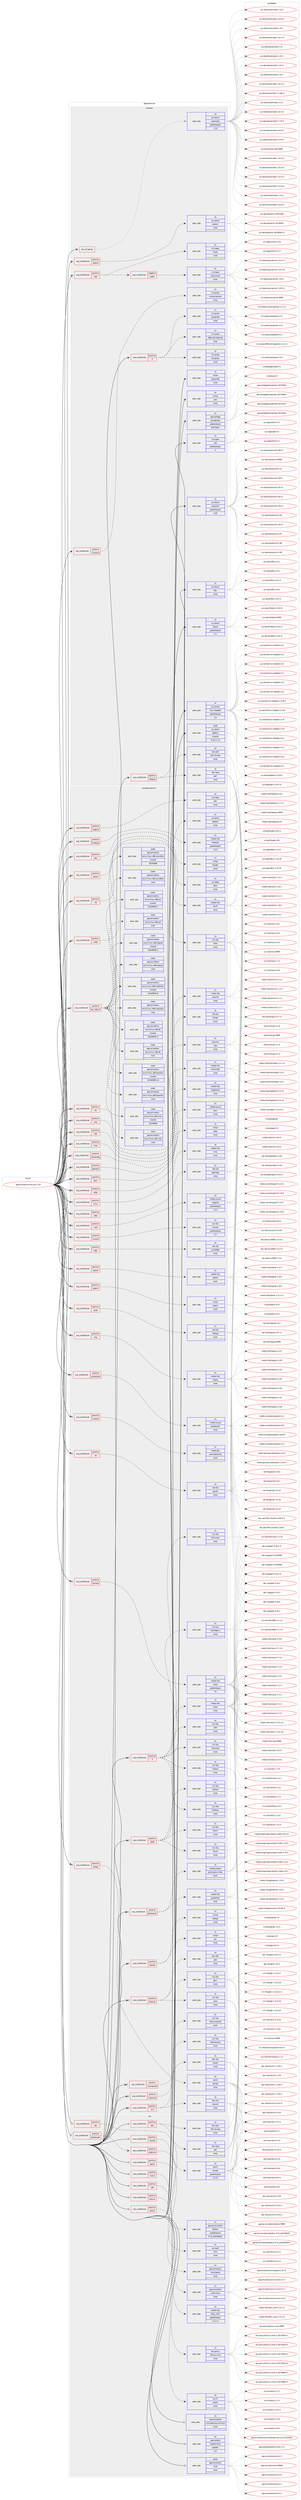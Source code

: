 digraph prolog {

# *************
# Graph options
# *************

newrank=true;
concentrate=true;
compound=true;
graph [rankdir=LR,fontname=Helvetica,fontsize=10,ranksep=1.5];#, ranksep=2.5, nodesep=0.2];
edge  [arrowhead=vee];
node  [fontname=Helvetica,fontsize=10];

# **********
# The ebuild
# **********

subgraph cluster_leftcol {
color=gray;
rank=same;
label=<<i>ebuild</i>>;
id [label="app-emulation/wine-any-2.19", color=red, width=4, href="../app-emulation/wine-any-2.19.svg"];
}

# ****************
# The dependencies
# ****************

subgraph cluster_midcol {
color=gray;
label=<<i>dependencies</i>>;
subgraph cluster_compile {
fillcolor="#eeeeee";
style=filled;
label=<<i>compile</i>>;
subgraph any512 {
dependency28801 [label=<<TABLE BORDER="0" CELLBORDER="1" CELLSPACING="0" CELLPADDING="4"><TR><TD CELLPADDING="10">any_of_group</TD></TR></TABLE>>, shape=none, color=red];subgraph pack20935 {
dependency28802 [label=<<TABLE BORDER="0" CELLBORDER="1" CELLSPACING="0" CELLPADDING="4" WIDTH="220"><TR><TD ROWSPAN="6" CELLPADDING="30">pack_dep</TD></TR><TR><TD WIDTH="110">no</TD></TR><TR><TD>sys-devel</TD></TR><TR><TD>automake</TD></TR><TR><TD>greaterequal</TD></TR><TR><TD>1.15</TD></TR></TABLE>>, shape=none, color=blue];
}
dependency28801:e -> dependency28802:w [weight=20,style="dotted",arrowhead="oinv"];
}
id:e -> dependency28801:w [weight=20,style="solid",arrowhead="vee"];
subgraph cond7334 {
dependency28803 [label=<<TABLE BORDER="0" CELLBORDER="1" CELLSPACING="0" CELLPADDING="4"><TR><TD ROWSPAN="3" CELLPADDING="10">use_conditional</TD></TR><TR><TD>positive</TD></TR><TR><TD>X</TD></TR></TABLE>>, shape=none, color=red];
subgraph pack20936 {
dependency28804 [label=<<TABLE BORDER="0" CELLBORDER="1" CELLSPACING="0" CELLPADDING="4" WIDTH="220"><TR><TD ROWSPAN="6" CELLPADDING="30">pack_dep</TD></TR><TR><TD WIDTH="110">no</TD></TR><TR><TD>x11-proto</TD></TR><TR><TD>inputproto</TD></TR><TR><TD>none</TD></TR><TR><TD></TD></TR></TABLE>>, shape=none, color=blue];
}
dependency28803:e -> dependency28804:w [weight=20,style="dashed",arrowhead="vee"];
subgraph pack20937 {
dependency28805 [label=<<TABLE BORDER="0" CELLBORDER="1" CELLSPACING="0" CELLPADDING="4" WIDTH="220"><TR><TD ROWSPAN="6" CELLPADDING="30">pack_dep</TD></TR><TR><TD WIDTH="110">no</TD></TR><TR><TD>x11-proto</TD></TR><TR><TD>xextproto</TD></TR><TR><TD>none</TD></TR><TR><TD></TD></TR></TABLE>>, shape=none, color=blue];
}
dependency28803:e -> dependency28805:w [weight=20,style="dashed",arrowhead="vee"];
subgraph pack20938 {
dependency28806 [label=<<TABLE BORDER="0" CELLBORDER="1" CELLSPACING="0" CELLPADDING="4" WIDTH="220"><TR><TD ROWSPAN="6" CELLPADDING="30">pack_dep</TD></TR><TR><TD WIDTH="110">no</TD></TR><TR><TD>x11-proto</TD></TR><TR><TD>xf86vidmodeproto</TD></TR><TR><TD>none</TD></TR><TR><TD></TD></TR></TABLE>>, shape=none, color=blue];
}
dependency28803:e -> dependency28806:w [weight=20,style="dashed",arrowhead="vee"];
}
id:e -> dependency28803:w [weight=20,style="solid",arrowhead="vee"];
subgraph cond7335 {
dependency28807 [label=<<TABLE BORDER="0" CELLBORDER="1" CELLSPACING="0" CELLPADDING="4"><TR><TD ROWSPAN="3" CELLPADDING="10">use_conditional</TD></TR><TR><TD>positive</TD></TR><TR><TD>prelink</TD></TR></TABLE>>, shape=none, color=red];
subgraph pack20939 {
dependency28808 [label=<<TABLE BORDER="0" CELLBORDER="1" CELLSPACING="0" CELLPADDING="4" WIDTH="220"><TR><TD ROWSPAN="6" CELLPADDING="30">pack_dep</TD></TR><TR><TD WIDTH="110">no</TD></TR><TR><TD>sys-devel</TD></TR><TR><TD>prelink</TD></TR><TR><TD>none</TD></TR><TR><TD></TD></TR></TABLE>>, shape=none, color=blue];
}
dependency28807:e -> dependency28808:w [weight=20,style="dashed",arrowhead="vee"];
}
id:e -> dependency28807:w [weight=20,style="solid",arrowhead="vee"];
subgraph cond7336 {
dependency28809 [label=<<TABLE BORDER="0" CELLBORDER="1" CELLSPACING="0" CELLPADDING="4"><TR><TD ROWSPAN="3" CELLPADDING="10">use_conditional</TD></TR><TR><TD>positive</TD></TR><TR><TD>staging</TD></TR></TABLE>>, shape=none, color=red];
subgraph pack20940 {
dependency28810 [label=<<TABLE BORDER="0" CELLBORDER="1" CELLSPACING="0" CELLPADDING="4" WIDTH="220"><TR><TD ROWSPAN="6" CELLPADDING="30">pack_dep</TD></TR><TR><TD WIDTH="110">no</TD></TR><TR><TD>dev-lang</TD></TR><TR><TD>perl</TD></TR><TR><TD>none</TD></TR><TR><TD></TD></TR></TABLE>>, shape=none, color=blue];
}
dependency28809:e -> dependency28810:w [weight=20,style="dashed",arrowhead="vee"];
subgraph pack20941 {
dependency28811 [label=<<TABLE BORDER="0" CELLBORDER="1" CELLSPACING="0" CELLPADDING="4" WIDTH="220"><TR><TD ROWSPAN="6" CELLPADDING="30">pack_dep</TD></TR><TR><TD WIDTH="110">no</TD></TR><TR><TD>dev-perl</TD></TR><TR><TD>XML-Simple</TD></TR><TR><TD>none</TD></TR><TR><TD></TD></TR></TABLE>>, shape=none, color=blue];
}
dependency28809:e -> dependency28811:w [weight=20,style="dashed",arrowhead="vee"];
}
id:e -> dependency28809:w [weight=20,style="solid",arrowhead="vee"];
subgraph cond7337 {
dependency28812 [label=<<TABLE BORDER="0" CELLBORDER="1" CELLSPACING="0" CELLPADDING="4"><TR><TD ROWSPAN="3" CELLPADDING="10">use_conditional</TD></TR><TR><TD>positive</TD></TR><TR><TD>test</TD></TR></TABLE>>, shape=none, color=red];
subgraph cond7338 {
dependency28813 [label=<<TABLE BORDER="0" CELLBORDER="1" CELLSPACING="0" CELLPADDING="4"><TR><TD ROWSPAN="3" CELLPADDING="10">use_conditional</TD></TR><TR><TD>negative</TD></TR><TR><TD>prefix</TD></TR></TABLE>>, shape=none, color=red];
subgraph pack20942 {
dependency28814 [label=<<TABLE BORDER="0" CELLBORDER="1" CELLSPACING="0" CELLPADDING="4" WIDTH="220"><TR><TD ROWSPAN="6" CELLPADDING="30">pack_dep</TD></TR><TR><TD WIDTH="110">no</TD></TR><TR><TD>x11-base</TD></TR><TR><TD>xorg-server</TD></TR><TR><TD>none</TD></TR><TR><TD></TD></TR></TABLE>>, shape=none, color=blue];
}
dependency28813:e -> dependency28814:w [weight=20,style="dashed",arrowhead="vee"];
}
dependency28812:e -> dependency28813:w [weight=20,style="dashed",arrowhead="vee"];
subgraph pack20943 {
dependency28815 [label=<<TABLE BORDER="0" CELLBORDER="1" CELLSPACING="0" CELLPADDING="4" WIDTH="220"><TR><TD ROWSPAN="6" CELLPADDING="30">pack_dep</TD></TR><TR><TD WIDTH="110">no</TD></TR><TR><TD>x11-apps</TD></TR><TR><TD>xhost</TD></TR><TR><TD>none</TD></TR><TR><TD></TD></TR></TABLE>>, shape=none, color=blue];
}
dependency28812:e -> dependency28815:w [weight=20,style="dashed",arrowhead="vee"];
}
id:e -> dependency28812:w [weight=20,style="solid",arrowhead="vee"];
subgraph cond7339 {
dependency28816 [label=<<TABLE BORDER="0" CELLBORDER="1" CELLSPACING="0" CELLPADDING="4"><TR><TD ROWSPAN="3" CELLPADDING="10">use_conditional</TD></TR><TR><TD>positive</TD></TR><TR><TD>xinerama</TD></TR></TABLE>>, shape=none, color=red];
subgraph pack20944 {
dependency28817 [label=<<TABLE BORDER="0" CELLBORDER="1" CELLSPACING="0" CELLPADDING="4" WIDTH="220"><TR><TD ROWSPAN="6" CELLPADDING="30">pack_dep</TD></TR><TR><TD WIDTH="110">no</TD></TR><TR><TD>x11-proto</TD></TR><TR><TD>xineramaproto</TD></TR><TR><TD>none</TD></TR><TR><TD></TD></TR></TABLE>>, shape=none, color=blue];
}
dependency28816:e -> dependency28817:w [weight=20,style="dashed",arrowhead="vee"];
}
id:e -> dependency28816:w [weight=20,style="solid",arrowhead="vee"];
subgraph pack20945 {
dependency28818 [label=<<TABLE BORDER="0" CELLBORDER="1" CELLSPACING="0" CELLPADDING="4" WIDTH="220"><TR><TD ROWSPAN="6" CELLPADDING="30">pack_dep</TD></TR><TR><TD WIDTH="110">no</TD></TR><TR><TD>app-portage</TD></TR><TR><TD>elt-patches</TD></TR><TR><TD>greaterequal</TD></TR><TR><TD>20170422</TD></TR></TABLE>>, shape=none, color=blue];
}
id:e -> dependency28818:w [weight=20,style="solid",arrowhead="vee"];
subgraph pack20946 {
dependency28819 [label=<<TABLE BORDER="0" CELLBORDER="1" CELLSPACING="0" CELLPADDING="4" WIDTH="220"><TR><TD ROWSPAN="6" CELLPADDING="30">pack_dep</TD></TR><TR><TD WIDTH="110">no</TD></TR><TR><TD>sys-apps</TD></TR><TR><TD>sed</TD></TR><TR><TD>greaterequal</TD></TR><TR><TD>4</TD></TR></TABLE>>, shape=none, color=blue];
}
id:e -> dependency28819:w [weight=20,style="solid",arrowhead="vee"];
subgraph pack20947 {
dependency28820 [label=<<TABLE BORDER="0" CELLBORDER="1" CELLSPACING="0" CELLPADDING="4" WIDTH="220"><TR><TD ROWSPAN="6" CELLPADDING="30">pack_dep</TD></TR><TR><TD WIDTH="110">no</TD></TR><TR><TD>sys-devel</TD></TR><TR><TD>autoconf</TD></TR><TR><TD>greaterequal</TD></TR><TR><TD>2.69</TD></TR></TABLE>>, shape=none, color=blue];
}
id:e -> dependency28820:w [weight=20,style="solid",arrowhead="vee"];
subgraph pack20948 {
dependency28821 [label=<<TABLE BORDER="0" CELLBORDER="1" CELLSPACING="0" CELLPADDING="4" WIDTH="220"><TR><TD ROWSPAN="6" CELLPADDING="30">pack_dep</TD></TR><TR><TD WIDTH="110">no</TD></TR><TR><TD>sys-devel</TD></TR><TR><TD>flex</TD></TR><TR><TD>none</TD></TR><TR><TD></TD></TR></TABLE>>, shape=none, color=blue];
}
id:e -> dependency28821:w [weight=20,style="solid",arrowhead="vee"];
subgraph pack20949 {
dependency28822 [label=<<TABLE BORDER="0" CELLBORDER="1" CELLSPACING="0" CELLPADDING="4" WIDTH="220"><TR><TD ROWSPAN="6" CELLPADDING="30">pack_dep</TD></TR><TR><TD WIDTH="110">no</TD></TR><TR><TD>sys-devel</TD></TR><TR><TD>libtool</TD></TR><TR><TD>greaterequal</TD></TR><TR><TD>2.4</TD></TR></TABLE>>, shape=none, color=blue];
}
id:e -> dependency28822:w [weight=20,style="solid",arrowhead="vee"];
subgraph pack20950 {
dependency28823 [label=<<TABLE BORDER="0" CELLBORDER="1" CELLSPACING="0" CELLPADDING="4" WIDTH="220"><TR><TD ROWSPAN="6" CELLPADDING="30">pack_dep</TD></TR><TR><TD WIDTH="110">no</TD></TR><TR><TD>sys-kernel</TD></TR><TR><TD>linux-headers</TD></TR><TR><TD>greaterequal</TD></TR><TR><TD>2.6</TD></TR></TABLE>>, shape=none, color=blue];
}
id:e -> dependency28823:w [weight=20,style="solid",arrowhead="vee"];
subgraph pack20951 {
dependency28824 [label=<<TABLE BORDER="0" CELLBORDER="1" CELLSPACING="0" CELLPADDING="4" WIDTH="220"><TR><TD ROWSPAN="6" CELLPADDING="30">pack_dep</TD></TR><TR><TD WIDTH="110">no</TD></TR><TR><TD>virtual</TD></TR><TR><TD>pkgconfig</TD></TR><TR><TD>none</TD></TR><TR><TD></TD></TR></TABLE>>, shape=none, color=blue];
}
id:e -> dependency28824:w [weight=20,style="solid",arrowhead="vee"];
subgraph pack20952 {
dependency28825 [label=<<TABLE BORDER="0" CELLBORDER="1" CELLSPACING="0" CELLPADDING="4" WIDTH="220"><TR><TD ROWSPAN="6" CELLPADDING="30">pack_dep</TD></TR><TR><TD WIDTH="110">no</TD></TR><TR><TD>virtual</TD></TR><TR><TD>yacc</TD></TR><TR><TD>none</TD></TR><TR><TD></TD></TR></TABLE>>, shape=none, color=blue];
}
id:e -> dependency28825:w [weight=20,style="solid",arrowhead="vee"];
subgraph pack20953 {
dependency28826 [label=<<TABLE BORDER="0" CELLBORDER="1" CELLSPACING="0" CELLPADDING="4" WIDTH="220"><TR><TD ROWSPAN="6" CELLPADDING="30">pack_dep</TD></TR><TR><TD WIDTH="110">weak</TD></TR><TR><TD>sys-devel</TD></TR><TR><TD>gettext</TD></TR><TR><TD>smaller</TD></TR><TR><TD>0.18.1.1-r3</TD></TR></TABLE>>, shape=none, color=blue];
}
id:e -> dependency28826:w [weight=20,style="solid",arrowhead="vee"];
}
subgraph cluster_compileandrun {
fillcolor="#eeeeee";
style=filled;
label=<<i>compile and run</i>>;
subgraph cond7340 {
dependency28827 [label=<<TABLE BORDER="0" CELLBORDER="1" CELLSPACING="0" CELLPADDING="4"><TR><TD ROWSPAN="3" CELLPADDING="10">use_conditional</TD></TR><TR><TD>positive</TD></TR><TR><TD>X</TD></TR></TABLE>>, shape=none, color=red];
subgraph pack20954 {
dependency28828 [label=<<TABLE BORDER="0" CELLBORDER="1" CELLSPACING="0" CELLPADDING="4" WIDTH="220"><TR><TD ROWSPAN="6" CELLPADDING="30">pack_dep</TD></TR><TR><TD WIDTH="110">no</TD></TR><TR><TD>x11-libs</TD></TR><TR><TD>libXcursor</TD></TR><TR><TD>none</TD></TR><TR><TD></TD></TR></TABLE>>, shape=none, color=blue];
}
dependency28827:e -> dependency28828:w [weight=20,style="dashed",arrowhead="vee"];
subgraph pack20955 {
dependency28829 [label=<<TABLE BORDER="0" CELLBORDER="1" CELLSPACING="0" CELLPADDING="4" WIDTH="220"><TR><TD ROWSPAN="6" CELLPADDING="30">pack_dep</TD></TR><TR><TD WIDTH="110">no</TD></TR><TR><TD>x11-libs</TD></TR><TR><TD>libXext</TD></TR><TR><TD>none</TD></TR><TR><TD></TD></TR></TABLE>>, shape=none, color=blue];
}
dependency28827:e -> dependency28829:w [weight=20,style="dashed",arrowhead="vee"];
subgraph pack20956 {
dependency28830 [label=<<TABLE BORDER="0" CELLBORDER="1" CELLSPACING="0" CELLPADDING="4" WIDTH="220"><TR><TD ROWSPAN="6" CELLPADDING="30">pack_dep</TD></TR><TR><TD WIDTH="110">no</TD></TR><TR><TD>x11-libs</TD></TR><TR><TD>libXfixes</TD></TR><TR><TD>none</TD></TR><TR><TD></TD></TR></TABLE>>, shape=none, color=blue];
}
dependency28827:e -> dependency28830:w [weight=20,style="dashed",arrowhead="vee"];
subgraph pack20957 {
dependency28831 [label=<<TABLE BORDER="0" CELLBORDER="1" CELLSPACING="0" CELLPADDING="4" WIDTH="220"><TR><TD ROWSPAN="6" CELLPADDING="30">pack_dep</TD></TR><TR><TD WIDTH="110">no</TD></TR><TR><TD>x11-libs</TD></TR><TR><TD>libXrandr</TD></TR><TR><TD>none</TD></TR><TR><TD></TD></TR></TABLE>>, shape=none, color=blue];
}
dependency28827:e -> dependency28831:w [weight=20,style="dashed",arrowhead="vee"];
subgraph pack20958 {
dependency28832 [label=<<TABLE BORDER="0" CELLBORDER="1" CELLSPACING="0" CELLPADDING="4" WIDTH="220"><TR><TD ROWSPAN="6" CELLPADDING="30">pack_dep</TD></TR><TR><TD WIDTH="110">no</TD></TR><TR><TD>x11-libs</TD></TR><TR><TD>libXi</TD></TR><TR><TD>none</TD></TR><TR><TD></TD></TR></TABLE>>, shape=none, color=blue];
}
dependency28827:e -> dependency28832:w [weight=20,style="dashed",arrowhead="vee"];
subgraph pack20959 {
dependency28833 [label=<<TABLE BORDER="0" CELLBORDER="1" CELLSPACING="0" CELLPADDING="4" WIDTH="220"><TR><TD ROWSPAN="6" CELLPADDING="30">pack_dep</TD></TR><TR><TD WIDTH="110">no</TD></TR><TR><TD>x11-libs</TD></TR><TR><TD>libXxf86vm</TD></TR><TR><TD>none</TD></TR><TR><TD></TD></TR></TABLE>>, shape=none, color=blue];
}
dependency28827:e -> dependency28833:w [weight=20,style="dashed",arrowhead="vee"];
}
id:e -> dependency28827:w [weight=20,style="solid",arrowhead="odotvee"];
subgraph cond7341 {
dependency28834 [label=<<TABLE BORDER="0" CELLBORDER="1" CELLSPACING="0" CELLPADDING="4"><TR><TD ROWSPAN="3" CELLPADDING="10">use_conditional</TD></TR><TR><TD>positive</TD></TR><TR><TD>abi_x86_32</TD></TR></TABLE>>, shape=none, color=red];
subgraph pack20960 {
dependency28835 [label=<<TABLE BORDER="0" CELLBORDER="1" CELLSPACING="0" CELLPADDING="4" WIDTH="220"><TR><TD ROWSPAN="6" CELLPADDING="30">pack_dep</TD></TR><TR><TD WIDTH="110">weak</TD></TR><TR><TD>app-emulation</TD></TR><TR><TD>emul-linux-x86-baselibs</TD></TR><TR><TD>none</TD></TR><TR><TD></TD></TR></TABLE>>, shape=none, color=blue];
}
dependency28834:e -> dependency28835:w [weight=20,style="dashed",arrowhead="vee"];
subgraph pack20961 {
dependency28836 [label=<<TABLE BORDER="0" CELLBORDER="1" CELLSPACING="0" CELLPADDING="4" WIDTH="220"><TR><TD ROWSPAN="6" CELLPADDING="30">pack_dep</TD></TR><TR><TD WIDTH="110">weak</TD></TR><TR><TD>app-emulation</TD></TR><TR><TD>emul-linux-x86-baselibs</TD></TR><TR><TD>smaller</TD></TR><TR><TD>20140508-r14</TD></TR></TABLE>>, shape=none, color=blue];
}
dependency28834:e -> dependency28836:w [weight=20,style="dashed",arrowhead="vee"];
subgraph pack20962 {
dependency28837 [label=<<TABLE BORDER="0" CELLBORDER="1" CELLSPACING="0" CELLPADDING="4" WIDTH="220"><TR><TD ROWSPAN="6" CELLPADDING="30">pack_dep</TD></TR><TR><TD WIDTH="110">weak</TD></TR><TR><TD>app-emulation</TD></TR><TR><TD>emul-linux-x86-db</TD></TR><TR><TD>none</TD></TR><TR><TD></TD></TR></TABLE>>, shape=none, color=blue];
}
dependency28834:e -> dependency28837:w [weight=20,style="dashed",arrowhead="vee"];
subgraph pack20963 {
dependency28838 [label=<<TABLE BORDER="0" CELLBORDER="1" CELLSPACING="0" CELLPADDING="4" WIDTH="220"><TR><TD ROWSPAN="6" CELLPADDING="30">pack_dep</TD></TR><TR><TD WIDTH="110">weak</TD></TR><TR><TD>app-emulation</TD></TR><TR><TD>emul-linux-x86-db</TD></TR><TR><TD>smaller</TD></TR><TR><TD>20140508-r3</TD></TR></TABLE>>, shape=none, color=blue];
}
dependency28834:e -> dependency28838:w [weight=20,style="dashed",arrowhead="vee"];
subgraph pack20964 {
dependency28839 [label=<<TABLE BORDER="0" CELLBORDER="1" CELLSPACING="0" CELLPADDING="4" WIDTH="220"><TR><TD ROWSPAN="6" CELLPADDING="30">pack_dep</TD></TR><TR><TD WIDTH="110">weak</TD></TR><TR><TD>app-emulation</TD></TR><TR><TD>emul-linux-x86-medialibs</TD></TR><TR><TD>none</TD></TR><TR><TD></TD></TR></TABLE>>, shape=none, color=blue];
}
dependency28834:e -> dependency28839:w [weight=20,style="dashed",arrowhead="vee"];
subgraph pack20965 {
dependency28840 [label=<<TABLE BORDER="0" CELLBORDER="1" CELLSPACING="0" CELLPADDING="4" WIDTH="220"><TR><TD ROWSPAN="6" CELLPADDING="30">pack_dep</TD></TR><TR><TD WIDTH="110">weak</TD></TR><TR><TD>app-emulation</TD></TR><TR><TD>emul-linux-x86-medialibs</TD></TR><TR><TD>smaller</TD></TR><TR><TD>20140508-r6</TD></TR></TABLE>>, shape=none, color=blue];
}
dependency28834:e -> dependency28840:w [weight=20,style="dashed",arrowhead="vee"];
subgraph pack20966 {
dependency28841 [label=<<TABLE BORDER="0" CELLBORDER="1" CELLSPACING="0" CELLPADDING="4" WIDTH="220"><TR><TD ROWSPAN="6" CELLPADDING="30">pack_dep</TD></TR><TR><TD WIDTH="110">weak</TD></TR><TR><TD>app-emulation</TD></TR><TR><TD>emul-linux-x86-opengl</TD></TR><TR><TD>none</TD></TR><TR><TD></TD></TR></TABLE>>, shape=none, color=blue];
}
dependency28834:e -> dependency28841:w [weight=20,style="dashed",arrowhead="vee"];
subgraph pack20967 {
dependency28842 [label=<<TABLE BORDER="0" CELLBORDER="1" CELLSPACING="0" CELLPADDING="4" WIDTH="220"><TR><TD ROWSPAN="6" CELLPADDING="30">pack_dep</TD></TR><TR><TD WIDTH="110">weak</TD></TR><TR><TD>app-emulation</TD></TR><TR><TD>emul-linux-x86-opengl</TD></TR><TR><TD>smaller</TD></TR><TR><TD>20140508-r1</TD></TR></TABLE>>, shape=none, color=blue];
}
dependency28834:e -> dependency28842:w [weight=20,style="dashed",arrowhead="vee"];
subgraph pack20968 {
dependency28843 [label=<<TABLE BORDER="0" CELLBORDER="1" CELLSPACING="0" CELLPADDING="4" WIDTH="220"><TR><TD ROWSPAN="6" CELLPADDING="30">pack_dep</TD></TR><TR><TD WIDTH="110">weak</TD></TR><TR><TD>app-emulation</TD></TR><TR><TD>emul-linux-x86-sdl</TD></TR><TR><TD>none</TD></TR><TR><TD></TD></TR></TABLE>>, shape=none, color=blue];
}
dependency28834:e -> dependency28843:w [weight=20,style="dashed",arrowhead="vee"];
subgraph pack20969 {
dependency28844 [label=<<TABLE BORDER="0" CELLBORDER="1" CELLSPACING="0" CELLPADDING="4" WIDTH="220"><TR><TD ROWSPAN="6" CELLPADDING="30">pack_dep</TD></TR><TR><TD WIDTH="110">weak</TD></TR><TR><TD>app-emulation</TD></TR><TR><TD>emul-linux-x86-sdl</TD></TR><TR><TD>smaller</TD></TR><TR><TD>20140508-r1</TD></TR></TABLE>>, shape=none, color=blue];
}
dependency28834:e -> dependency28844:w [weight=20,style="dashed",arrowhead="vee"];
subgraph pack20970 {
dependency28845 [label=<<TABLE BORDER="0" CELLBORDER="1" CELLSPACING="0" CELLPADDING="4" WIDTH="220"><TR><TD ROWSPAN="6" CELLPADDING="30">pack_dep</TD></TR><TR><TD WIDTH="110">weak</TD></TR><TR><TD>app-emulation</TD></TR><TR><TD>emul-linux-x86-soundlibs</TD></TR><TR><TD>none</TD></TR><TR><TD></TD></TR></TABLE>>, shape=none, color=blue];
}
dependency28834:e -> dependency28845:w [weight=20,style="dashed",arrowhead="vee"];
subgraph pack20971 {
dependency28846 [label=<<TABLE BORDER="0" CELLBORDER="1" CELLSPACING="0" CELLPADDING="4" WIDTH="220"><TR><TD ROWSPAN="6" CELLPADDING="30">pack_dep</TD></TR><TR><TD WIDTH="110">weak</TD></TR><TR><TD>app-emulation</TD></TR><TR><TD>emul-linux-x86-soundlibs</TD></TR><TR><TD>smaller</TD></TR><TR><TD>20140508</TD></TR></TABLE>>, shape=none, color=blue];
}
dependency28834:e -> dependency28846:w [weight=20,style="dashed",arrowhead="vee"];
subgraph pack20972 {
dependency28847 [label=<<TABLE BORDER="0" CELLBORDER="1" CELLSPACING="0" CELLPADDING="4" WIDTH="220"><TR><TD ROWSPAN="6" CELLPADDING="30">pack_dep</TD></TR><TR><TD WIDTH="110">weak</TD></TR><TR><TD>app-emulation</TD></TR><TR><TD>emul-linux-x86-xlibs</TD></TR><TR><TD>none</TD></TR><TR><TD></TD></TR></TABLE>>, shape=none, color=blue];
}
dependency28834:e -> dependency28847:w [weight=20,style="dashed",arrowhead="vee"];
subgraph pack20973 {
dependency28848 [label=<<TABLE BORDER="0" CELLBORDER="1" CELLSPACING="0" CELLPADDING="4" WIDTH="220"><TR><TD ROWSPAN="6" CELLPADDING="30">pack_dep</TD></TR><TR><TD WIDTH="110">weak</TD></TR><TR><TD>app-emulation</TD></TR><TR><TD>emul-linux-x86-xlibs</TD></TR><TR><TD>smaller</TD></TR><TR><TD>20140508</TD></TR></TABLE>>, shape=none, color=blue];
}
dependency28834:e -> dependency28848:w [weight=20,style="dashed",arrowhead="vee"];
}
id:e -> dependency28834:w [weight=20,style="solid",arrowhead="odotvee"];
subgraph cond7342 {
dependency28849 [label=<<TABLE BORDER="0" CELLBORDER="1" CELLSPACING="0" CELLPADDING="4"><TR><TD ROWSPAN="3" CELLPADDING="10">use_conditional</TD></TR><TR><TD>positive</TD></TR><TR><TD>alsa</TD></TR></TABLE>>, shape=none, color=red];
subgraph pack20974 {
dependency28850 [label=<<TABLE BORDER="0" CELLBORDER="1" CELLSPACING="0" CELLPADDING="4" WIDTH="220"><TR><TD ROWSPAN="6" CELLPADDING="30">pack_dep</TD></TR><TR><TD WIDTH="110">no</TD></TR><TR><TD>media-libs</TD></TR><TR><TD>alsa-lib</TD></TR><TR><TD>none</TD></TR><TR><TD></TD></TR></TABLE>>, shape=none, color=blue];
}
dependency28849:e -> dependency28850:w [weight=20,style="dashed",arrowhead="vee"];
}
id:e -> dependency28849:w [weight=20,style="solid",arrowhead="odotvee"];
subgraph cond7343 {
dependency28851 [label=<<TABLE BORDER="0" CELLBORDER="1" CELLSPACING="0" CELLPADDING="4"><TR><TD ROWSPAN="3" CELLPADDING="10">use_conditional</TD></TR><TR><TD>positive</TD></TR><TR><TD>capi</TD></TR></TABLE>>, shape=none, color=red];
subgraph pack20975 {
dependency28852 [label=<<TABLE BORDER="0" CELLBORDER="1" CELLSPACING="0" CELLPADDING="4" WIDTH="220"><TR><TD ROWSPAN="6" CELLPADDING="30">pack_dep</TD></TR><TR><TD WIDTH="110">no</TD></TR><TR><TD>net-libs</TD></TR><TR><TD>libcapi</TD></TR><TR><TD>none</TD></TR><TR><TD></TD></TR></TABLE>>, shape=none, color=blue];
}
dependency28851:e -> dependency28852:w [weight=20,style="dashed",arrowhead="vee"];
}
id:e -> dependency28851:w [weight=20,style="solid",arrowhead="odotvee"];
subgraph cond7344 {
dependency28853 [label=<<TABLE BORDER="0" CELLBORDER="1" CELLSPACING="0" CELLPADDING="4"><TR><TD ROWSPAN="3" CELLPADDING="10">use_conditional</TD></TR><TR><TD>positive</TD></TR><TR><TD>cups</TD></TR></TABLE>>, shape=none, color=red];
subgraph pack20976 {
dependency28854 [label=<<TABLE BORDER="0" CELLBORDER="1" CELLSPACING="0" CELLPADDING="4" WIDTH="220"><TR><TD ROWSPAN="6" CELLPADDING="30">pack_dep</TD></TR><TR><TD WIDTH="110">no</TD></TR><TR><TD>net-print</TD></TR><TR><TD>cups</TD></TR><TR><TD>none</TD></TR><TR><TD></TD></TR></TABLE>>, shape=none, color=blue];
}
dependency28853:e -> dependency28854:w [weight=20,style="dashed",arrowhead="vee"];
}
id:e -> dependency28853:w [weight=20,style="solid",arrowhead="odotvee"];
subgraph cond7345 {
dependency28855 [label=<<TABLE BORDER="0" CELLBORDER="1" CELLSPACING="0" CELLPADDING="4"><TR><TD ROWSPAN="3" CELLPADDING="10">use_conditional</TD></TR><TR><TD>positive</TD></TR><TR><TD>d3d9</TD></TR></TABLE>>, shape=none, color=red];
subgraph pack20977 {
dependency28856 [label=<<TABLE BORDER="0" CELLBORDER="1" CELLSPACING="0" CELLPADDING="4" WIDTH="220"><TR><TD ROWSPAN="6" CELLPADDING="30">pack_dep</TD></TR><TR><TD WIDTH="110">no</TD></TR><TR><TD>media-libs</TD></TR><TR><TD>mesa</TD></TR><TR><TD>none</TD></TR><TR><TD></TD></TR></TABLE>>, shape=none, color=blue];
}
dependency28855:e -> dependency28856:w [weight=20,style="dashed",arrowhead="vee"];
subgraph pack20978 {
dependency28857 [label=<<TABLE BORDER="0" CELLBORDER="1" CELLSPACING="0" CELLPADDING="4" WIDTH="220"><TR><TD ROWSPAN="6" CELLPADDING="30">pack_dep</TD></TR><TR><TD WIDTH="110">no</TD></TR><TR><TD>x11-libs</TD></TR><TR><TD>libX11</TD></TR><TR><TD>none</TD></TR><TR><TD></TD></TR></TABLE>>, shape=none, color=blue];
}
dependency28855:e -> dependency28857:w [weight=20,style="dashed",arrowhead="vee"];
subgraph pack20979 {
dependency28858 [label=<<TABLE BORDER="0" CELLBORDER="1" CELLSPACING="0" CELLPADDING="4" WIDTH="220"><TR><TD ROWSPAN="6" CELLPADDING="30">pack_dep</TD></TR><TR><TD WIDTH="110">no</TD></TR><TR><TD>x11-libs</TD></TR><TR><TD>libXext</TD></TR><TR><TD>none</TD></TR><TR><TD></TD></TR></TABLE>>, shape=none, color=blue];
}
dependency28855:e -> dependency28858:w [weight=20,style="dashed",arrowhead="vee"];
subgraph pack20980 {
dependency28859 [label=<<TABLE BORDER="0" CELLBORDER="1" CELLSPACING="0" CELLPADDING="4" WIDTH="220"><TR><TD ROWSPAN="6" CELLPADDING="30">pack_dep</TD></TR><TR><TD WIDTH="110">no</TD></TR><TR><TD>x11-libs</TD></TR><TR><TD>libxcb</TD></TR><TR><TD>none</TD></TR><TR><TD></TD></TR></TABLE>>, shape=none, color=blue];
}
dependency28855:e -> dependency28859:w [weight=20,style="dashed",arrowhead="vee"];
}
id:e -> dependency28855:w [weight=20,style="solid",arrowhead="odotvee"];
subgraph cond7346 {
dependency28860 [label=<<TABLE BORDER="0" CELLBORDER="1" CELLSPACING="0" CELLPADDING="4"><TR><TD ROWSPAN="3" CELLPADDING="10">use_conditional</TD></TR><TR><TD>positive</TD></TR><TR><TD>fontconfig</TD></TR></TABLE>>, shape=none, color=red];
subgraph pack20981 {
dependency28861 [label=<<TABLE BORDER="0" CELLBORDER="1" CELLSPACING="0" CELLPADDING="4" WIDTH="220"><TR><TD ROWSPAN="6" CELLPADDING="30">pack_dep</TD></TR><TR><TD WIDTH="110">no</TD></TR><TR><TD>media-libs</TD></TR><TR><TD>fontconfig</TD></TR><TR><TD>none</TD></TR><TR><TD></TD></TR></TABLE>>, shape=none, color=blue];
}
dependency28860:e -> dependency28861:w [weight=20,style="dashed",arrowhead="vee"];
}
id:e -> dependency28860:w [weight=20,style="solid",arrowhead="odotvee"];
subgraph cond7347 {
dependency28862 [label=<<TABLE BORDER="0" CELLBORDER="1" CELLSPACING="0" CELLPADDING="4"><TR><TD ROWSPAN="3" CELLPADDING="10">use_conditional</TD></TR><TR><TD>positive</TD></TR><TR><TD>gphoto2</TD></TR></TABLE>>, shape=none, color=red];
subgraph pack20982 {
dependency28863 [label=<<TABLE BORDER="0" CELLBORDER="1" CELLSPACING="0" CELLPADDING="4" WIDTH="220"><TR><TD ROWSPAN="6" CELLPADDING="30">pack_dep</TD></TR><TR><TD WIDTH="110">no</TD></TR><TR><TD>media-libs</TD></TR><TR><TD>libgphoto2</TD></TR><TR><TD>none</TD></TR><TR><TD></TD></TR></TABLE>>, shape=none, color=blue];
}
dependency28862:e -> dependency28863:w [weight=20,style="dashed",arrowhead="vee"];
}
id:e -> dependency28862:w [weight=20,style="solid",arrowhead="odotvee"];
subgraph cond7348 {
dependency28864 [label=<<TABLE BORDER="0" CELLBORDER="1" CELLSPACING="0" CELLPADDING="4"><TR><TD ROWSPAN="3" CELLPADDING="10">use_conditional</TD></TR><TR><TD>positive</TD></TR><TR><TD>gsm</TD></TR></TABLE>>, shape=none, color=red];
subgraph pack20983 {
dependency28865 [label=<<TABLE BORDER="0" CELLBORDER="1" CELLSPACING="0" CELLPADDING="4" WIDTH="220"><TR><TD ROWSPAN="6" CELLPADDING="30">pack_dep</TD></TR><TR><TD WIDTH="110">no</TD></TR><TR><TD>media-sound</TD></TR><TR><TD>gsm</TD></TR><TR><TD>none</TD></TR><TR><TD></TD></TR></TABLE>>, shape=none, color=blue];
}
dependency28864:e -> dependency28865:w [weight=20,style="dashed",arrowhead="vee"];
}
id:e -> dependency28864:w [weight=20,style="solid",arrowhead="odotvee"];
subgraph cond7349 {
dependency28866 [label=<<TABLE BORDER="0" CELLBORDER="1" CELLSPACING="0" CELLPADDING="4"><TR><TD ROWSPAN="3" CELLPADDING="10">use_conditional</TD></TR><TR><TD>positive</TD></TR><TR><TD>gstreamer</TD></TR></TABLE>>, shape=none, color=red];
subgraph pack20984 {
dependency28867 [label=<<TABLE BORDER="0" CELLBORDER="1" CELLSPACING="0" CELLPADDING="4" WIDTH="220"><TR><TD ROWSPAN="6" CELLPADDING="30">pack_dep</TD></TR><TR><TD WIDTH="110">no</TD></TR><TR><TD>media-libs</TD></TR><TR><TD>gstreamer</TD></TR><TR><TD>none</TD></TR><TR><TD></TD></TR></TABLE>>, shape=none, color=blue];
}
dependency28866:e -> dependency28867:w [weight=20,style="dashed",arrowhead="vee"];
subgraph pack20985 {
dependency28868 [label=<<TABLE BORDER="0" CELLBORDER="1" CELLSPACING="0" CELLPADDING="4" WIDTH="220"><TR><TD ROWSPAN="6" CELLPADDING="30">pack_dep</TD></TR><TR><TD WIDTH="110">no</TD></TR><TR><TD>media-plugins</TD></TR><TR><TD>gst-plugins-meta</TD></TR><TR><TD>none</TD></TR><TR><TD></TD></TR></TABLE>>, shape=none, color=blue];
}
dependency28866:e -> dependency28868:w [weight=20,style="dashed",arrowhead="vee"];
}
id:e -> dependency28866:w [weight=20,style="solid",arrowhead="odotvee"];
subgraph cond7350 {
dependency28869 [label=<<TABLE BORDER="0" CELLBORDER="1" CELLSPACING="0" CELLPADDING="4"><TR><TD ROWSPAN="3" CELLPADDING="10">use_conditional</TD></TR><TR><TD>positive</TD></TR><TR><TD>jpeg</TD></TR></TABLE>>, shape=none, color=red];
subgraph pack20986 {
dependency28870 [label=<<TABLE BORDER="0" CELLBORDER="1" CELLSPACING="0" CELLPADDING="4" WIDTH="220"><TR><TD ROWSPAN="6" CELLPADDING="30">pack_dep</TD></TR><TR><TD WIDTH="110">no</TD></TR><TR><TD>virtual</TD></TR><TR><TD>jpeg</TD></TR><TR><TD>none</TD></TR><TR><TD></TD></TR></TABLE>>, shape=none, color=blue];
}
dependency28869:e -> dependency28870:w [weight=20,style="dashed",arrowhead="vee"];
}
id:e -> dependency28869:w [weight=20,style="solid",arrowhead="odotvee"];
subgraph cond7351 {
dependency28871 [label=<<TABLE BORDER="0" CELLBORDER="1" CELLSPACING="0" CELLPADDING="4"><TR><TD ROWSPAN="3" CELLPADDING="10">use_conditional</TD></TR><TR><TD>positive</TD></TR><TR><TD>lcms</TD></TR></TABLE>>, shape=none, color=red];
subgraph pack20987 {
dependency28872 [label=<<TABLE BORDER="0" CELLBORDER="1" CELLSPACING="0" CELLPADDING="4" WIDTH="220"><TR><TD ROWSPAN="6" CELLPADDING="30">pack_dep</TD></TR><TR><TD WIDTH="110">no</TD></TR><TR><TD>media-libs</TD></TR><TR><TD>lcms</TD></TR><TR><TD>none</TD></TR><TR><TD></TD></TR></TABLE>>, shape=none, color=blue];
}
dependency28871:e -> dependency28872:w [weight=20,style="dashed",arrowhead="vee"];
}
id:e -> dependency28871:w [weight=20,style="solid",arrowhead="odotvee"];
subgraph cond7352 {
dependency28873 [label=<<TABLE BORDER="0" CELLBORDER="1" CELLSPACING="0" CELLPADDING="4"><TR><TD ROWSPAN="3" CELLPADDING="10">use_conditional</TD></TR><TR><TD>positive</TD></TR><TR><TD>ldap</TD></TR></TABLE>>, shape=none, color=red];
subgraph pack20988 {
dependency28874 [label=<<TABLE BORDER="0" CELLBORDER="1" CELLSPACING="0" CELLPADDING="4" WIDTH="220"><TR><TD ROWSPAN="6" CELLPADDING="30">pack_dep</TD></TR><TR><TD WIDTH="110">no</TD></TR><TR><TD>net-nds</TD></TR><TR><TD>openldap</TD></TR><TR><TD>none</TD></TR><TR><TD></TD></TR></TABLE>>, shape=none, color=blue];
}
dependency28873:e -> dependency28874:w [weight=20,style="dashed",arrowhead="vee"];
}
id:e -> dependency28873:w [weight=20,style="solid",arrowhead="odotvee"];
subgraph cond7353 {
dependency28875 [label=<<TABLE BORDER="0" CELLBORDER="1" CELLSPACING="0" CELLPADDING="4"><TR><TD ROWSPAN="3" CELLPADDING="10">use_conditional</TD></TR><TR><TD>positive</TD></TR><TR><TD>mp3</TD></TR></TABLE>>, shape=none, color=red];
subgraph pack20989 {
dependency28876 [label=<<TABLE BORDER="0" CELLBORDER="1" CELLSPACING="0" CELLPADDING="4" WIDTH="220"><TR><TD ROWSPAN="6" CELLPADDING="30">pack_dep</TD></TR><TR><TD WIDTH="110">no</TD></TR><TR><TD>media-sound</TD></TR><TR><TD>mpg123</TD></TR><TR><TD>greaterequal</TD></TR><TR><TD>1.5.0</TD></TR></TABLE>>, shape=none, color=blue];
}
dependency28875:e -> dependency28876:w [weight=20,style="dashed",arrowhead="vee"];
}
id:e -> dependency28875:w [weight=20,style="solid",arrowhead="odotvee"];
subgraph cond7354 {
dependency28877 [label=<<TABLE BORDER="0" CELLBORDER="1" CELLSPACING="0" CELLPADDING="4"><TR><TD ROWSPAN="3" CELLPADDING="10">use_conditional</TD></TR><TR><TD>positive</TD></TR><TR><TD>ncurses</TD></TR></TABLE>>, shape=none, color=red];
subgraph pack20990 {
dependency28878 [label=<<TABLE BORDER="0" CELLBORDER="1" CELLSPACING="0" CELLPADDING="4" WIDTH="220"><TR><TD ROWSPAN="6" CELLPADDING="30">pack_dep</TD></TR><TR><TD WIDTH="110">no</TD></TR><TR><TD>sys-libs</TD></TR><TR><TD>ncurses</TD></TR><TR><TD>greaterequal</TD></TR><TR><TD>5.2</TD></TR></TABLE>>, shape=none, color=blue];
}
dependency28877:e -> dependency28878:w [weight=20,style="dashed",arrowhead="vee"];
}
id:e -> dependency28877:w [weight=20,style="solid",arrowhead="odotvee"];
subgraph cond7355 {
dependency28879 [label=<<TABLE BORDER="0" CELLBORDER="1" CELLSPACING="0" CELLPADDING="4"><TR><TD ROWSPAN="3" CELLPADDING="10">use_conditional</TD></TR><TR><TD>positive</TD></TR><TR><TD>netapi</TD></TR></TABLE>>, shape=none, color=red];
subgraph pack20991 {
dependency28880 [label=<<TABLE BORDER="0" CELLBORDER="1" CELLSPACING="0" CELLPADDING="4" WIDTH="220"><TR><TD ROWSPAN="6" CELLPADDING="30">pack_dep</TD></TR><TR><TD WIDTH="110">no</TD></TR><TR><TD>net-fs</TD></TR><TR><TD>samba</TD></TR><TR><TD>none</TD></TR><TR><TD></TD></TR></TABLE>>, shape=none, color=blue];
}
dependency28879:e -> dependency28880:w [weight=20,style="dashed",arrowhead="vee"];
}
id:e -> dependency28879:w [weight=20,style="solid",arrowhead="odotvee"];
subgraph cond7356 {
dependency28881 [label=<<TABLE BORDER="0" CELLBORDER="1" CELLSPACING="0" CELLPADDING="4"><TR><TD ROWSPAN="3" CELLPADDING="10">use_conditional</TD></TR><TR><TD>positive</TD></TR><TR><TD>nls</TD></TR></TABLE>>, shape=none, color=red];
subgraph pack20992 {
dependency28882 [label=<<TABLE BORDER="0" CELLBORDER="1" CELLSPACING="0" CELLPADDING="4" WIDTH="220"><TR><TD ROWSPAN="6" CELLPADDING="30">pack_dep</TD></TR><TR><TD WIDTH="110">no</TD></TR><TR><TD>sys-devel</TD></TR><TR><TD>gettext</TD></TR><TR><TD>none</TD></TR><TR><TD></TD></TR></TABLE>>, shape=none, color=blue];
}
dependency28881:e -> dependency28882:w [weight=20,style="dashed",arrowhead="vee"];
}
id:e -> dependency28881:w [weight=20,style="solid",arrowhead="odotvee"];
subgraph cond7357 {
dependency28883 [label=<<TABLE BORDER="0" CELLBORDER="1" CELLSPACING="0" CELLPADDING="4"><TR><TD ROWSPAN="3" CELLPADDING="10">use_conditional</TD></TR><TR><TD>positive</TD></TR><TR><TD>odbc</TD></TR></TABLE>>, shape=none, color=red];
subgraph pack20993 {
dependency28884 [label=<<TABLE BORDER="0" CELLBORDER="1" CELLSPACING="0" CELLPADDING="4" WIDTH="220"><TR><TD ROWSPAN="6" CELLPADDING="30">pack_dep</TD></TR><TR><TD WIDTH="110">no</TD></TR><TR><TD>dev-db</TD></TR><TR><TD>unixODBC</TD></TR><TR><TD>none</TD></TR><TR><TD></TD></TR></TABLE>>, shape=none, color=blue];
}
dependency28883:e -> dependency28884:w [weight=20,style="dashed",arrowhead="vee"];
}
id:e -> dependency28883:w [weight=20,style="solid",arrowhead="odotvee"];
subgraph cond7358 {
dependency28885 [label=<<TABLE BORDER="0" CELLBORDER="1" CELLSPACING="0" CELLPADDING="4"><TR><TD ROWSPAN="3" CELLPADDING="10">use_conditional</TD></TR><TR><TD>positive</TD></TR><TR><TD>openal</TD></TR></TABLE>>, shape=none, color=red];
subgraph pack20994 {
dependency28886 [label=<<TABLE BORDER="0" CELLBORDER="1" CELLSPACING="0" CELLPADDING="4" WIDTH="220"><TR><TD ROWSPAN="6" CELLPADDING="30">pack_dep</TD></TR><TR><TD WIDTH="110">no</TD></TR><TR><TD>media-libs</TD></TR><TR><TD>openal</TD></TR><TR><TD>none</TD></TR><TR><TD></TD></TR></TABLE>>, shape=none, color=blue];
}
dependency28885:e -> dependency28886:w [weight=20,style="dashed",arrowhead="vee"];
}
id:e -> dependency28885:w [weight=20,style="solid",arrowhead="odotvee"];
subgraph cond7359 {
dependency28887 [label=<<TABLE BORDER="0" CELLBORDER="1" CELLSPACING="0" CELLPADDING="4"><TR><TD ROWSPAN="3" CELLPADDING="10">use_conditional</TD></TR><TR><TD>positive</TD></TR><TR><TD>opencl</TD></TR></TABLE>>, shape=none, color=red];
subgraph pack20995 {
dependency28888 [label=<<TABLE BORDER="0" CELLBORDER="1" CELLSPACING="0" CELLPADDING="4" WIDTH="220"><TR><TD ROWSPAN="6" CELLPADDING="30">pack_dep</TD></TR><TR><TD WIDTH="110">no</TD></TR><TR><TD>virtual</TD></TR><TR><TD>opencl</TD></TR><TR><TD>none</TD></TR><TR><TD></TD></TR></TABLE>>, shape=none, color=blue];
}
dependency28887:e -> dependency28888:w [weight=20,style="dashed",arrowhead="vee"];
}
id:e -> dependency28887:w [weight=20,style="solid",arrowhead="odotvee"];
subgraph cond7360 {
dependency28889 [label=<<TABLE BORDER="0" CELLBORDER="1" CELLSPACING="0" CELLPADDING="4"><TR><TD ROWSPAN="3" CELLPADDING="10">use_conditional</TD></TR><TR><TD>positive</TD></TR><TR><TD>opengl</TD></TR></TABLE>>, shape=none, color=red];
subgraph pack20996 {
dependency28890 [label=<<TABLE BORDER="0" CELLBORDER="1" CELLSPACING="0" CELLPADDING="4" WIDTH="220"><TR><TD ROWSPAN="6" CELLPADDING="30">pack_dep</TD></TR><TR><TD WIDTH="110">no</TD></TR><TR><TD>virtual</TD></TR><TR><TD>glu</TD></TR><TR><TD>none</TD></TR><TR><TD></TD></TR></TABLE>>, shape=none, color=blue];
}
dependency28889:e -> dependency28890:w [weight=20,style="dashed",arrowhead="vee"];
subgraph pack20997 {
dependency28891 [label=<<TABLE BORDER="0" CELLBORDER="1" CELLSPACING="0" CELLPADDING="4" WIDTH="220"><TR><TD ROWSPAN="6" CELLPADDING="30">pack_dep</TD></TR><TR><TD WIDTH="110">no</TD></TR><TR><TD>virtual</TD></TR><TR><TD>opengl</TD></TR><TR><TD>none</TD></TR><TR><TD></TD></TR></TABLE>>, shape=none, color=blue];
}
dependency28889:e -> dependency28891:w [weight=20,style="dashed",arrowhead="vee"];
}
id:e -> dependency28889:w [weight=20,style="solid",arrowhead="odotvee"];
subgraph cond7361 {
dependency28892 [label=<<TABLE BORDER="0" CELLBORDER="1" CELLSPACING="0" CELLPADDING="4"><TR><TD ROWSPAN="3" CELLPADDING="10">use_conditional</TD></TR><TR><TD>positive</TD></TR><TR><TD>osmesa</TD></TR></TABLE>>, shape=none, color=red];
subgraph pack20998 {
dependency28893 [label=<<TABLE BORDER="0" CELLBORDER="1" CELLSPACING="0" CELLPADDING="4" WIDTH="220"><TR><TD ROWSPAN="6" CELLPADDING="30">pack_dep</TD></TR><TR><TD WIDTH="110">no</TD></TR><TR><TD>media-libs</TD></TR><TR><TD>mesa</TD></TR><TR><TD>greaterequal</TD></TR><TR><TD>13</TD></TR></TABLE>>, shape=none, color=blue];
}
dependency28892:e -> dependency28893:w [weight=20,style="dashed",arrowhead="vee"];
}
id:e -> dependency28892:w [weight=20,style="solid",arrowhead="odotvee"];
subgraph cond7362 {
dependency28894 [label=<<TABLE BORDER="0" CELLBORDER="1" CELLSPACING="0" CELLPADDING="4"><TR><TD ROWSPAN="3" CELLPADDING="10">use_conditional</TD></TR><TR><TD>positive</TD></TR><TR><TD>pcap</TD></TR></TABLE>>, shape=none, color=red];
subgraph pack20999 {
dependency28895 [label=<<TABLE BORDER="0" CELLBORDER="1" CELLSPACING="0" CELLPADDING="4" WIDTH="220"><TR><TD ROWSPAN="6" CELLPADDING="30">pack_dep</TD></TR><TR><TD WIDTH="110">no</TD></TR><TR><TD>net-libs</TD></TR><TR><TD>libpcap</TD></TR><TR><TD>none</TD></TR><TR><TD></TD></TR></TABLE>>, shape=none, color=blue];
}
dependency28894:e -> dependency28895:w [weight=20,style="dashed",arrowhead="vee"];
}
id:e -> dependency28894:w [weight=20,style="solid",arrowhead="odotvee"];
subgraph cond7363 {
dependency28896 [label=<<TABLE BORDER="0" CELLBORDER="1" CELLSPACING="0" CELLPADDING="4"><TR><TD ROWSPAN="3" CELLPADDING="10">use_conditional</TD></TR><TR><TD>positive</TD></TR><TR><TD>png</TD></TR></TABLE>>, shape=none, color=red];
subgraph pack21000 {
dependency28897 [label=<<TABLE BORDER="0" CELLBORDER="1" CELLSPACING="0" CELLPADDING="4" WIDTH="220"><TR><TD ROWSPAN="6" CELLPADDING="30">pack_dep</TD></TR><TR><TD WIDTH="110">no</TD></TR><TR><TD>media-libs</TD></TR><TR><TD>libpng</TD></TR><TR><TD>none</TD></TR><TR><TD></TD></TR></TABLE>>, shape=none, color=blue];
}
dependency28896:e -> dependency28897:w [weight=20,style="dashed",arrowhead="vee"];
}
id:e -> dependency28896:w [weight=20,style="solid",arrowhead="odotvee"];
subgraph cond7364 {
dependency28898 [label=<<TABLE BORDER="0" CELLBORDER="1" CELLSPACING="0" CELLPADDING="4"><TR><TD ROWSPAN="3" CELLPADDING="10">use_conditional</TD></TR><TR><TD>positive</TD></TR><TR><TD>pulseaudio</TD></TR></TABLE>>, shape=none, color=red];
subgraph pack21001 {
dependency28899 [label=<<TABLE BORDER="0" CELLBORDER="1" CELLSPACING="0" CELLPADDING="4" WIDTH="220"><TR><TD ROWSPAN="6" CELLPADDING="30">pack_dep</TD></TR><TR><TD WIDTH="110">no</TD></TR><TR><TD>media-sound</TD></TR><TR><TD>pulseaudio</TD></TR><TR><TD>none</TD></TR><TR><TD></TD></TR></TABLE>>, shape=none, color=blue];
}
dependency28898:e -> dependency28899:w [weight=20,style="dashed",arrowhead="vee"];
}
id:e -> dependency28898:w [weight=20,style="solid",arrowhead="odotvee"];
subgraph cond7365 {
dependency28900 [label=<<TABLE BORDER="0" CELLBORDER="1" CELLSPACING="0" CELLPADDING="4"><TR><TD ROWSPAN="3" CELLPADDING="10">use_conditional</TD></TR><TR><TD>positive</TD></TR><TR><TD>scanner</TD></TR></TABLE>>, shape=none, color=red];
subgraph pack21002 {
dependency28901 [label=<<TABLE BORDER="0" CELLBORDER="1" CELLSPACING="0" CELLPADDING="4" WIDTH="220"><TR><TD ROWSPAN="6" CELLPADDING="30">pack_dep</TD></TR><TR><TD WIDTH="110">no</TD></TR><TR><TD>media-gfx</TD></TR><TR><TD>sane-backends</TD></TR><TR><TD>none</TD></TR><TR><TD></TD></TR></TABLE>>, shape=none, color=blue];
}
dependency28900:e -> dependency28901:w [weight=20,style="dashed",arrowhead="vee"];
}
id:e -> dependency28900:w [weight=20,style="solid",arrowhead="odotvee"];
subgraph cond7366 {
dependency28902 [label=<<TABLE BORDER="0" CELLBORDER="1" CELLSPACING="0" CELLPADDING="4"><TR><TD ROWSPAN="3" CELLPADDING="10">use_conditional</TD></TR><TR><TD>positive</TD></TR><TR><TD>ssl</TD></TR></TABLE>>, shape=none, color=red];
subgraph pack21003 {
dependency28903 [label=<<TABLE BORDER="0" CELLBORDER="1" CELLSPACING="0" CELLPADDING="4" WIDTH="220"><TR><TD ROWSPAN="6" CELLPADDING="30">pack_dep</TD></TR><TR><TD WIDTH="110">no</TD></TR><TR><TD>net-libs</TD></TR><TR><TD>gnutls</TD></TR><TR><TD>none</TD></TR><TR><TD></TD></TR></TABLE>>, shape=none, color=blue];
}
dependency28902:e -> dependency28903:w [weight=20,style="dashed",arrowhead="vee"];
}
id:e -> dependency28902:w [weight=20,style="solid",arrowhead="odotvee"];
subgraph cond7367 {
dependency28904 [label=<<TABLE BORDER="0" CELLBORDER="1" CELLSPACING="0" CELLPADDING="4"><TR><TD ROWSPAN="3" CELLPADDING="10">use_conditional</TD></TR><TR><TD>positive</TD></TR><TR><TD>staging</TD></TR></TABLE>>, shape=none, color=red];
subgraph pack21004 {
dependency28905 [label=<<TABLE BORDER="0" CELLBORDER="1" CELLSPACING="0" CELLPADDING="4" WIDTH="220"><TR><TD ROWSPAN="6" CELLPADDING="30">pack_dep</TD></TR><TR><TD WIDTH="110">no</TD></TR><TR><TD>sys-apps</TD></TR><TR><TD>attr</TD></TR><TR><TD>none</TD></TR><TR><TD></TD></TR></TABLE>>, shape=none, color=blue];
}
dependency28904:e -> dependency28905:w [weight=20,style="dashed",arrowhead="vee"];
}
id:e -> dependency28904:w [weight=20,style="solid",arrowhead="odotvee"];
subgraph cond7368 {
dependency28906 [label=<<TABLE BORDER="0" CELLBORDER="1" CELLSPACING="0" CELLPADDING="4"><TR><TD ROWSPAN="3" CELLPADDING="10">use_conditional</TD></TR><TR><TD>positive</TD></TR><TR><TD>themes</TD></TR></TABLE>>, shape=none, color=red];
subgraph pack21005 {
dependency28907 [label=<<TABLE BORDER="0" CELLBORDER="1" CELLSPACING="0" CELLPADDING="4" WIDTH="220"><TR><TD ROWSPAN="6" CELLPADDING="30">pack_dep</TD></TR><TR><TD WIDTH="110">no</TD></TR><TR><TD>dev-libs</TD></TR><TR><TD>glib</TD></TR><TR><TD>none</TD></TR><TR><TD></TD></TR></TABLE>>, shape=none, color=blue];
}
dependency28906:e -> dependency28907:w [weight=20,style="dashed",arrowhead="vee"];
subgraph pack21006 {
dependency28908 [label=<<TABLE BORDER="0" CELLBORDER="1" CELLSPACING="0" CELLPADDING="4" WIDTH="220"><TR><TD ROWSPAN="6" CELLPADDING="30">pack_dep</TD></TR><TR><TD WIDTH="110">no</TD></TR><TR><TD>x11-libs</TD></TR><TR><TD>cairo</TD></TR><TR><TD>none</TD></TR><TR><TD></TD></TR></TABLE>>, shape=none, color=blue];
}
dependency28906:e -> dependency28908:w [weight=20,style="dashed",arrowhead="vee"];
subgraph pack21007 {
dependency28909 [label=<<TABLE BORDER="0" CELLBORDER="1" CELLSPACING="0" CELLPADDING="4" WIDTH="220"><TR><TD ROWSPAN="6" CELLPADDING="30">pack_dep</TD></TR><TR><TD WIDTH="110">no</TD></TR><TR><TD>x11-libs</TD></TR><TR><TD>gtk+</TD></TR><TR><TD>none</TD></TR><TR><TD></TD></TR></TABLE>>, shape=none, color=blue];
}
dependency28906:e -> dependency28909:w [weight=20,style="dashed",arrowhead="vee"];
}
id:e -> dependency28906:w [weight=20,style="solid",arrowhead="odotvee"];
subgraph cond7369 {
dependency28910 [label=<<TABLE BORDER="0" CELLBORDER="1" CELLSPACING="0" CELLPADDING="4"><TR><TD ROWSPAN="3" CELLPADDING="10">use_conditional</TD></TR><TR><TD>positive</TD></TR><TR><TD>truetype</TD></TR></TABLE>>, shape=none, color=red];
subgraph pack21008 {
dependency28911 [label=<<TABLE BORDER="0" CELLBORDER="1" CELLSPACING="0" CELLPADDING="4" WIDTH="220"><TR><TD ROWSPAN="6" CELLPADDING="30">pack_dep</TD></TR><TR><TD WIDTH="110">no</TD></TR><TR><TD>media-libs</TD></TR><TR><TD>freetype</TD></TR><TR><TD>greaterequal</TD></TR><TR><TD>2.0.0</TD></TR></TABLE>>, shape=none, color=blue];
}
dependency28910:e -> dependency28911:w [weight=20,style="dashed",arrowhead="vee"];
}
id:e -> dependency28910:w [weight=20,style="solid",arrowhead="odotvee"];
subgraph cond7370 {
dependency28912 [label=<<TABLE BORDER="0" CELLBORDER="1" CELLSPACING="0" CELLPADDING="4"><TR><TD ROWSPAN="3" CELLPADDING="10">use_conditional</TD></TR><TR><TD>positive</TD></TR><TR><TD>udev</TD></TR></TABLE>>, shape=none, color=red];
subgraph pack21009 {
dependency28913 [label=<<TABLE BORDER="0" CELLBORDER="1" CELLSPACING="0" CELLPADDING="4" WIDTH="220"><TR><TD ROWSPAN="6" CELLPADDING="30">pack_dep</TD></TR><TR><TD WIDTH="110">no</TD></TR><TR><TD>virtual</TD></TR><TR><TD>libudev</TD></TR><TR><TD>none</TD></TR><TR><TD></TD></TR></TABLE>>, shape=none, color=blue];
}
dependency28912:e -> dependency28913:w [weight=20,style="dashed",arrowhead="vee"];
}
id:e -> dependency28912:w [weight=20,style="solid",arrowhead="odotvee"];
subgraph cond7371 {
dependency28914 [label=<<TABLE BORDER="0" CELLBORDER="1" CELLSPACING="0" CELLPADDING="4"><TR><TD ROWSPAN="3" CELLPADDING="10">use_conditional</TD></TR><TR><TD>positive</TD></TR><TR><TD>udisks</TD></TR></TABLE>>, shape=none, color=red];
subgraph pack21010 {
dependency28915 [label=<<TABLE BORDER="0" CELLBORDER="1" CELLSPACING="0" CELLPADDING="4" WIDTH="220"><TR><TD ROWSPAN="6" CELLPADDING="30">pack_dep</TD></TR><TR><TD WIDTH="110">no</TD></TR><TR><TD>sys-apps</TD></TR><TR><TD>dbus</TD></TR><TR><TD>none</TD></TR><TR><TD></TD></TR></TABLE>>, shape=none, color=blue];
}
dependency28914:e -> dependency28915:w [weight=20,style="dashed",arrowhead="vee"];
}
id:e -> dependency28914:w [weight=20,style="solid",arrowhead="odotvee"];
subgraph cond7372 {
dependency28916 [label=<<TABLE BORDER="0" CELLBORDER="1" CELLSPACING="0" CELLPADDING="4"><TR><TD ROWSPAN="3" CELLPADDING="10">use_conditional</TD></TR><TR><TD>positive</TD></TR><TR><TD>v4l</TD></TR></TABLE>>, shape=none, color=red];
subgraph pack21011 {
dependency28917 [label=<<TABLE BORDER="0" CELLBORDER="1" CELLSPACING="0" CELLPADDING="4" WIDTH="220"><TR><TD ROWSPAN="6" CELLPADDING="30">pack_dep</TD></TR><TR><TD WIDTH="110">no</TD></TR><TR><TD>media-libs</TD></TR><TR><TD>libv4l</TD></TR><TR><TD>none</TD></TR><TR><TD></TD></TR></TABLE>>, shape=none, color=blue];
}
dependency28916:e -> dependency28917:w [weight=20,style="dashed",arrowhead="vee"];
}
id:e -> dependency28916:w [weight=20,style="solid",arrowhead="odotvee"];
subgraph cond7373 {
dependency28918 [label=<<TABLE BORDER="0" CELLBORDER="1" CELLSPACING="0" CELLPADDING="4"><TR><TD ROWSPAN="3" CELLPADDING="10">use_conditional</TD></TR><TR><TD>positive</TD></TR><TR><TD>vaapi</TD></TR></TABLE>>, shape=none, color=red];
subgraph pack21012 {
dependency28919 [label=<<TABLE BORDER="0" CELLBORDER="1" CELLSPACING="0" CELLPADDING="4" WIDTH="220"><TR><TD ROWSPAN="6" CELLPADDING="30">pack_dep</TD></TR><TR><TD WIDTH="110">no</TD></TR><TR><TD>x11-libs</TD></TR><TR><TD>libva</TD></TR><TR><TD>none</TD></TR><TR><TD></TD></TR></TABLE>>, shape=none, color=blue];
}
dependency28918:e -> dependency28919:w [weight=20,style="dashed",arrowhead="vee"];
}
id:e -> dependency28918:w [weight=20,style="solid",arrowhead="odotvee"];
subgraph cond7374 {
dependency28920 [label=<<TABLE BORDER="0" CELLBORDER="1" CELLSPACING="0" CELLPADDING="4"><TR><TD ROWSPAN="3" CELLPADDING="10">use_conditional</TD></TR><TR><TD>positive</TD></TR><TR><TD>xcomposite</TD></TR></TABLE>>, shape=none, color=red];
subgraph pack21013 {
dependency28921 [label=<<TABLE BORDER="0" CELLBORDER="1" CELLSPACING="0" CELLPADDING="4" WIDTH="220"><TR><TD ROWSPAN="6" CELLPADDING="30">pack_dep</TD></TR><TR><TD WIDTH="110">no</TD></TR><TR><TD>x11-libs</TD></TR><TR><TD>libXcomposite</TD></TR><TR><TD>none</TD></TR><TR><TD></TD></TR></TABLE>>, shape=none, color=blue];
}
dependency28920:e -> dependency28921:w [weight=20,style="dashed",arrowhead="vee"];
}
id:e -> dependency28920:w [weight=20,style="solid",arrowhead="odotvee"];
subgraph cond7375 {
dependency28922 [label=<<TABLE BORDER="0" CELLBORDER="1" CELLSPACING="0" CELLPADDING="4"><TR><TD ROWSPAN="3" CELLPADDING="10">use_conditional</TD></TR><TR><TD>positive</TD></TR><TR><TD>xinerama</TD></TR></TABLE>>, shape=none, color=red];
subgraph pack21014 {
dependency28923 [label=<<TABLE BORDER="0" CELLBORDER="1" CELLSPACING="0" CELLPADDING="4" WIDTH="220"><TR><TD ROWSPAN="6" CELLPADDING="30">pack_dep</TD></TR><TR><TD WIDTH="110">no</TD></TR><TR><TD>x11-libs</TD></TR><TR><TD>libXinerama</TD></TR><TR><TD>none</TD></TR><TR><TD></TD></TR></TABLE>>, shape=none, color=blue];
}
dependency28922:e -> dependency28923:w [weight=20,style="dashed",arrowhead="vee"];
}
id:e -> dependency28922:w [weight=20,style="solid",arrowhead="odotvee"];
subgraph cond7376 {
dependency28924 [label=<<TABLE BORDER="0" CELLBORDER="1" CELLSPACING="0" CELLPADDING="4"><TR><TD ROWSPAN="3" CELLPADDING="10">use_conditional</TD></TR><TR><TD>positive</TD></TR><TR><TD>xml</TD></TR></TABLE>>, shape=none, color=red];
subgraph pack21015 {
dependency28925 [label=<<TABLE BORDER="0" CELLBORDER="1" CELLSPACING="0" CELLPADDING="4" WIDTH="220"><TR><TD ROWSPAN="6" CELLPADDING="30">pack_dep</TD></TR><TR><TD WIDTH="110">no</TD></TR><TR><TD>dev-libs</TD></TR><TR><TD>libxml2</TD></TR><TR><TD>none</TD></TR><TR><TD></TD></TR></TABLE>>, shape=none, color=blue];
}
dependency28924:e -> dependency28925:w [weight=20,style="dashed",arrowhead="vee"];
subgraph pack21016 {
dependency28926 [label=<<TABLE BORDER="0" CELLBORDER="1" CELLSPACING="0" CELLPADDING="4" WIDTH="220"><TR><TD ROWSPAN="6" CELLPADDING="30">pack_dep</TD></TR><TR><TD WIDTH="110">no</TD></TR><TR><TD>dev-libs</TD></TR><TR><TD>libxslt</TD></TR><TR><TD>none</TD></TR><TR><TD></TD></TR></TABLE>>, shape=none, color=blue];
}
dependency28924:e -> dependency28926:w [weight=20,style="dashed",arrowhead="vee"];
}
id:e -> dependency28924:w [weight=20,style="solid",arrowhead="odotvee"];
}
subgraph cluster_run {
fillcolor="#eeeeee";
style=filled;
label=<<i>run</i>>;
subgraph cond7377 {
dependency28927 [label=<<TABLE BORDER="0" CELLBORDER="1" CELLSPACING="0" CELLPADDING="4"><TR><TD ROWSPAN="3" CELLPADDING="10">use_conditional</TD></TR><TR><TD>positive</TD></TR><TR><TD>dos</TD></TR></TABLE>>, shape=none, color=red];
subgraph pack21017 {
dependency28928 [label=<<TABLE BORDER="0" CELLBORDER="1" CELLSPACING="0" CELLPADDING="4" WIDTH="220"><TR><TD ROWSPAN="6" CELLPADDING="30">pack_dep</TD></TR><TR><TD WIDTH="110">no</TD></TR><TR><TD>games-emulation</TD></TR><TR><TD>dosbox</TD></TR><TR><TD>greaterequal</TD></TR><TR><TD>0.74_p20160629</TD></TR></TABLE>>, shape=none, color=blue];
}
dependency28927:e -> dependency28928:w [weight=20,style="dashed",arrowhead="vee"];
}
id:e -> dependency28927:w [weight=20,style="solid",arrowhead="odot"];
subgraph cond7378 {
dependency28929 [label=<<TABLE BORDER="0" CELLBORDER="1" CELLSPACING="0" CELLPADDING="4"><TR><TD ROWSPAN="3" CELLPADDING="10">use_conditional</TD></TR><TR><TD>positive</TD></TR><TR><TD>gecko</TD></TR></TABLE>>, shape=none, color=red];
subgraph pack21018 {
dependency28930 [label=<<TABLE BORDER="0" CELLBORDER="1" CELLSPACING="0" CELLPADDING="4" WIDTH="220"><TR><TD ROWSPAN="6" CELLPADDING="30">pack_dep</TD></TR><TR><TD WIDTH="110">no</TD></TR><TR><TD>app-emulation</TD></TR><TR><TD>wine-gecko</TD></TR><TR><TD>none</TD></TR><TR><TD></TD></TR></TABLE>>, shape=none, color=blue];
}
dependency28929:e -> dependency28930:w [weight=20,style="dashed",arrowhead="vee"];
}
id:e -> dependency28929:w [weight=20,style="solid",arrowhead="odot"];
subgraph cond7379 {
dependency28931 [label=<<TABLE BORDER="0" CELLBORDER="1" CELLSPACING="0" CELLPADDING="4"><TR><TD ROWSPAN="3" CELLPADDING="10">use_conditional</TD></TR><TR><TD>positive</TD></TR><TR><TD>mono</TD></TR></TABLE>>, shape=none, color=red];
subgraph pack21019 {
dependency28932 [label=<<TABLE BORDER="0" CELLBORDER="1" CELLSPACING="0" CELLPADDING="4" WIDTH="220"><TR><TD ROWSPAN="6" CELLPADDING="30">pack_dep</TD></TR><TR><TD WIDTH="110">no</TD></TR><TR><TD>app-emulation</TD></TR><TR><TD>wine-mono</TD></TR><TR><TD>none</TD></TR><TR><TD></TD></TR></TABLE>>, shape=none, color=blue];
}
dependency28931:e -> dependency28932:w [weight=20,style="dashed",arrowhead="vee"];
}
id:e -> dependency28931:w [weight=20,style="solid",arrowhead="odot"];
subgraph cond7380 {
dependency28933 [label=<<TABLE BORDER="0" CELLBORDER="1" CELLSPACING="0" CELLPADDING="4"><TR><TD ROWSPAN="3" CELLPADDING="10">use_conditional</TD></TR><TR><TD>positive</TD></TR><TR><TD>perl</TD></TR></TABLE>>, shape=none, color=red];
subgraph pack21020 {
dependency28934 [label=<<TABLE BORDER="0" CELLBORDER="1" CELLSPACING="0" CELLPADDING="4" WIDTH="220"><TR><TD ROWSPAN="6" CELLPADDING="30">pack_dep</TD></TR><TR><TD WIDTH="110">no</TD></TR><TR><TD>dev-lang</TD></TR><TR><TD>perl</TD></TR><TR><TD>none</TD></TR><TR><TD></TD></TR></TABLE>>, shape=none, color=blue];
}
dependency28933:e -> dependency28934:w [weight=20,style="dashed",arrowhead="vee"];
subgraph pack21021 {
dependency28935 [label=<<TABLE BORDER="0" CELLBORDER="1" CELLSPACING="0" CELLPADDING="4" WIDTH="220"><TR><TD ROWSPAN="6" CELLPADDING="30">pack_dep</TD></TR><TR><TD WIDTH="110">no</TD></TR><TR><TD>dev-perl</TD></TR><TR><TD>XML-Simple</TD></TR><TR><TD>none</TD></TR><TR><TD></TD></TR></TABLE>>, shape=none, color=blue];
}
dependency28933:e -> dependency28935:w [weight=20,style="dashed",arrowhead="vee"];
}
id:e -> dependency28933:w [weight=20,style="solid",arrowhead="odot"];
subgraph cond7381 {
dependency28936 [label=<<TABLE BORDER="0" CELLBORDER="1" CELLSPACING="0" CELLPADDING="4"><TR><TD ROWSPAN="3" CELLPADDING="10">use_conditional</TD></TR><TR><TD>positive</TD></TR><TR><TD>pulseaudio</TD></TR></TABLE>>, shape=none, color=red];
subgraph cond7382 {
dependency28937 [label=<<TABLE BORDER="0" CELLBORDER="1" CELLSPACING="0" CELLPADDING="4"><TR><TD ROWSPAN="3" CELLPADDING="10">use_conditional</TD></TR><TR><TD>positive</TD></TR><TR><TD>realtime</TD></TR></TABLE>>, shape=none, color=red];
subgraph pack21022 {
dependency28938 [label=<<TABLE BORDER="0" CELLBORDER="1" CELLSPACING="0" CELLPADDING="4" WIDTH="220"><TR><TD ROWSPAN="6" CELLPADDING="30">pack_dep</TD></TR><TR><TD WIDTH="110">no</TD></TR><TR><TD>sys-auth</TD></TR><TR><TD>rtkit</TD></TR><TR><TD>none</TD></TR><TR><TD></TD></TR></TABLE>>, shape=none, color=blue];
}
dependency28937:e -> dependency28938:w [weight=20,style="dashed",arrowhead="vee"];
}
dependency28936:e -> dependency28937:w [weight=20,style="dashed",arrowhead="vee"];
}
id:e -> dependency28936:w [weight=20,style="solid",arrowhead="odot"];
subgraph cond7383 {
dependency28939 [label=<<TABLE BORDER="0" CELLBORDER="1" CELLSPACING="0" CELLPADDING="4"><TR><TD ROWSPAN="3" CELLPADDING="10">use_conditional</TD></TR><TR><TD>positive</TD></TR><TR><TD>s3tc</TD></TR></TABLE>>, shape=none, color=red];
subgraph pack21023 {
dependency28940 [label=<<TABLE BORDER="0" CELLBORDER="1" CELLSPACING="0" CELLPADDING="4" WIDTH="220"><TR><TD ROWSPAN="6" CELLPADDING="30">pack_dep</TD></TR><TR><TD WIDTH="110">no</TD></TR><TR><TD>media-libs</TD></TR><TR><TD>libtxc_dxtn</TD></TR><TR><TD>greaterequal</TD></TR><TR><TD>1.0.1-r1</TD></TR></TABLE>>, shape=none, color=blue];
}
dependency28939:e -> dependency28940:w [weight=20,style="dashed",arrowhead="vee"];
}
id:e -> dependency28939:w [weight=20,style="solid",arrowhead="odot"];
subgraph cond7384 {
dependency28941 [label=<<TABLE BORDER="0" CELLBORDER="1" CELLSPACING="0" CELLPADDING="4"><TR><TD ROWSPAN="3" CELLPADDING="10">use_conditional</TD></TR><TR><TD>positive</TD></TR><TR><TD>samba</TD></TR></TABLE>>, shape=none, color=red];
subgraph pack21024 {
dependency28942 [label=<<TABLE BORDER="0" CELLBORDER="1" CELLSPACING="0" CELLPADDING="4" WIDTH="220"><TR><TD ROWSPAN="6" CELLPADDING="30">pack_dep</TD></TR><TR><TD WIDTH="110">no</TD></TR><TR><TD>net-fs</TD></TR><TR><TD>samba</TD></TR><TR><TD>greaterequal</TD></TR><TR><TD>3.0.25</TD></TR></TABLE>>, shape=none, color=blue];
}
dependency28941:e -> dependency28942:w [weight=20,style="dashed",arrowhead="vee"];
}
id:e -> dependency28941:w [weight=20,style="solid",arrowhead="odot"];
subgraph cond7385 {
dependency28943 [label=<<TABLE BORDER="0" CELLBORDER="1" CELLSPACING="0" CELLPADDING="4"><TR><TD ROWSPAN="3" CELLPADDING="10">use_conditional</TD></TR><TR><TD>positive</TD></TR><TR><TD>selinux</TD></TR></TABLE>>, shape=none, color=red];
subgraph pack21025 {
dependency28944 [label=<<TABLE BORDER="0" CELLBORDER="1" CELLSPACING="0" CELLPADDING="4" WIDTH="220"><TR><TD ROWSPAN="6" CELLPADDING="30">pack_dep</TD></TR><TR><TD WIDTH="110">no</TD></TR><TR><TD>sec-policy</TD></TR><TR><TD>selinux-wine</TD></TR><TR><TD>none</TD></TR><TR><TD></TD></TR></TABLE>>, shape=none, color=blue];
}
dependency28943:e -> dependency28944:w [weight=20,style="dashed",arrowhead="vee"];
}
id:e -> dependency28943:w [weight=20,style="solid",arrowhead="odot"];
subgraph cond7386 {
dependency28945 [label=<<TABLE BORDER="0" CELLBORDER="1" CELLSPACING="0" CELLPADDING="4"><TR><TD ROWSPAN="3" CELLPADDING="10">use_conditional</TD></TR><TR><TD>positive</TD></TR><TR><TD>udisks</TD></TR></TABLE>>, shape=none, color=red];
subgraph pack21026 {
dependency28946 [label=<<TABLE BORDER="0" CELLBORDER="1" CELLSPACING="0" CELLPADDING="4" WIDTH="220"><TR><TD ROWSPAN="6" CELLPADDING="30">pack_dep</TD></TR><TR><TD WIDTH="110">no</TD></TR><TR><TD>sys-fs</TD></TR><TR><TD>udisks</TD></TR><TR><TD>none</TD></TR><TR><TD></TD></TR></TABLE>>, shape=none, color=blue];
}
dependency28945:e -> dependency28946:w [weight=20,style="dashed",arrowhead="vee"];
}
id:e -> dependency28945:w [weight=20,style="solid",arrowhead="odot"];
subgraph pack21027 {
dependency28947 [label=<<TABLE BORDER="0" CELLBORDER="1" CELLSPACING="0" CELLPADDING="4" WIDTH="220"><TR><TD ROWSPAN="6" CELLPADDING="30">pack_dep</TD></TR><TR><TD WIDTH="110">no</TD></TR><TR><TD>app-emulation</TD></TR><TR><TD>wine-desktop-common</TD></TR><TR><TD>none</TD></TR><TR><TD></TD></TR></TABLE>>, shape=none, color=blue];
}
id:e -> dependency28947:w [weight=20,style="solid",arrowhead="odot"];
subgraph pack21028 {
dependency28948 [label=<<TABLE BORDER="0" CELLBORDER="1" CELLSPACING="0" CELLPADDING="4" WIDTH="220"><TR><TD ROWSPAN="6" CELLPADDING="30">pack_dep</TD></TR><TR><TD WIDTH="110">no</TD></TR><TR><TD>app-eselect</TD></TR><TR><TD>eselect-wine</TD></TR><TR><TD>greater</TD></TR><TR><TD>0.3</TD></TR></TABLE>>, shape=none, color=blue];
}
id:e -> dependency28948:w [weight=20,style="solid",arrowhead="odot"];
subgraph pack21029 {
dependency28949 [label=<<TABLE BORDER="0" CELLBORDER="1" CELLSPACING="0" CELLPADDING="4" WIDTH="220"><TR><TD ROWSPAN="6" CELLPADDING="30">pack_dep</TD></TR><TR><TD WIDTH="110">weak</TD></TR><TR><TD>app-emulation</TD></TR><TR><TD>wine</TD></TR><TR><TD>none</TD></TR><TR><TD></TD></TR></TABLE>>, shape=none, color=blue];
}
id:e -> dependency28949:w [weight=20,style="solid",arrowhead="odot"];
}
}

# **************
# The candidates
# **************

subgraph cluster_choices {
rank=same;
color=gray;
label=<<i>candidates</i>>;

subgraph choice20935 {
color=black;
nodesep=1;
choice11512111545100101118101108479711711611110997107101454946494846514511449 [label="sys-devel/automake-1.10.3-r1", color=red, width=4,href="../sys-devel/automake-1.10.3-r1.svg"];
choice11512111545100101118101108479711711611110997107101454946494846514511450 [label="sys-devel/automake-1.10.3-r2", color=red, width=4,href="../sys-devel/automake-1.10.3-r2.svg"];
choice11512111545100101118101108479711711611110997107101454946494946544511449 [label="sys-devel/automake-1.11.6-r1", color=red, width=4,href="../sys-devel/automake-1.11.6-r1.svg"];
choice11512111545100101118101108479711711611110997107101454946494946544511450 [label="sys-devel/automake-1.11.6-r2", color=red, width=4,href="../sys-devel/automake-1.11.6-r2.svg"];
choice1151211154510010111810110847971171161111099710710145494649504654 [label="sys-devel/automake-1.12.6", color=red, width=4,href="../sys-devel/automake-1.12.6.svg"];
choice11512111545100101118101108479711711611110997107101454946495046544511449 [label="sys-devel/automake-1.12.6-r1", color=red, width=4,href="../sys-devel/automake-1.12.6-r1.svg"];
choice1151211154510010111810110847971171161111099710710145494649514652 [label="sys-devel/automake-1.13.4", color=red, width=4,href="../sys-devel/automake-1.13.4.svg"];
choice11512111545100101118101108479711711611110997107101454946495146524511449 [label="sys-devel/automake-1.13.4-r1", color=red, width=4,href="../sys-devel/automake-1.13.4-r1.svg"];
choice1151211154510010111810110847971171161111099710710145494649524649 [label="sys-devel/automake-1.14.1", color=red, width=4,href="../sys-devel/automake-1.14.1.svg"];
choice11512111545100101118101108479711711611110997107101454946495246494511449 [label="sys-devel/automake-1.14.1-r1", color=red, width=4,href="../sys-devel/automake-1.14.1-r1.svg"];
choice115121115451001011181011084797117116111109971071014549464953 [label="sys-devel/automake-1.15", color=red, width=4,href="../sys-devel/automake-1.15.svg"];
choice1151211154510010111810110847971171161111099710710145494649534511449 [label="sys-devel/automake-1.15-r1", color=red, width=4,href="../sys-devel/automake-1.15-r1.svg"];
choice1151211154510010111810110847971171161111099710710145494649534511450 [label="sys-devel/automake-1.15-r2", color=red, width=4,href="../sys-devel/automake-1.15-r2.svg"];
choice1151211154510010111810110847971171161111099710710145494649534649 [label="sys-devel/automake-1.15.1", color=red, width=4,href="../sys-devel/automake-1.15.1.svg"];
choice11512111545100101118101108479711711611110997107101454946495346494511449 [label="sys-devel/automake-1.15.1-r1", color=red, width=4,href="../sys-devel/automake-1.15.1-r1.svg"];
choice115121115451001011181011084797117116111109971071014549465295112544511450 [label="sys-devel/automake-1.4_p6-r2", color=red, width=4,href="../sys-devel/automake-1.4_p6-r2.svg"];
choice11512111545100101118101108479711711611110997107101454946534511450 [label="sys-devel/automake-1.5-r2", color=red, width=4,href="../sys-devel/automake-1.5-r2.svg"];
choice115121115451001011181011084797117116111109971071014549465446514511450 [label="sys-devel/automake-1.6.3-r2", color=red, width=4,href="../sys-devel/automake-1.6.3-r2.svg"];
choice115121115451001011181011084797117116111109971071014549465546574511451 [label="sys-devel/automake-1.7.9-r3", color=red, width=4,href="../sys-devel/automake-1.7.9-r3.svg"];
choice115121115451001011181011084797117116111109971071014549465646534511453 [label="sys-devel/automake-1.8.5-r5", color=red, width=4,href="../sys-devel/automake-1.8.5-r5.svg"];
choice115121115451001011181011084797117116111109971071014549465746544511452 [label="sys-devel/automake-1.9.6-r4", color=red, width=4,href="../sys-devel/automake-1.9.6-r4.svg"];
choice115121115451001011181011084797117116111109971071014557575757 [label="sys-devel/automake-9999", color=red, width=4,href="../sys-devel/automake-9999.svg"];
dependency28802:e -> choice11512111545100101118101108479711711611110997107101454946494846514511449:w [style=dotted,weight="100"];
dependency28802:e -> choice11512111545100101118101108479711711611110997107101454946494846514511450:w [style=dotted,weight="100"];
dependency28802:e -> choice11512111545100101118101108479711711611110997107101454946494946544511449:w [style=dotted,weight="100"];
dependency28802:e -> choice11512111545100101118101108479711711611110997107101454946494946544511450:w [style=dotted,weight="100"];
dependency28802:e -> choice1151211154510010111810110847971171161111099710710145494649504654:w [style=dotted,weight="100"];
dependency28802:e -> choice11512111545100101118101108479711711611110997107101454946495046544511449:w [style=dotted,weight="100"];
dependency28802:e -> choice1151211154510010111810110847971171161111099710710145494649514652:w [style=dotted,weight="100"];
dependency28802:e -> choice11512111545100101118101108479711711611110997107101454946495146524511449:w [style=dotted,weight="100"];
dependency28802:e -> choice1151211154510010111810110847971171161111099710710145494649524649:w [style=dotted,weight="100"];
dependency28802:e -> choice11512111545100101118101108479711711611110997107101454946495246494511449:w [style=dotted,weight="100"];
dependency28802:e -> choice115121115451001011181011084797117116111109971071014549464953:w [style=dotted,weight="100"];
dependency28802:e -> choice1151211154510010111810110847971171161111099710710145494649534511449:w [style=dotted,weight="100"];
dependency28802:e -> choice1151211154510010111810110847971171161111099710710145494649534511450:w [style=dotted,weight="100"];
dependency28802:e -> choice1151211154510010111810110847971171161111099710710145494649534649:w [style=dotted,weight="100"];
dependency28802:e -> choice11512111545100101118101108479711711611110997107101454946495346494511449:w [style=dotted,weight="100"];
dependency28802:e -> choice115121115451001011181011084797117116111109971071014549465295112544511450:w [style=dotted,weight="100"];
dependency28802:e -> choice11512111545100101118101108479711711611110997107101454946534511450:w [style=dotted,weight="100"];
dependency28802:e -> choice115121115451001011181011084797117116111109971071014549465446514511450:w [style=dotted,weight="100"];
dependency28802:e -> choice115121115451001011181011084797117116111109971071014549465546574511451:w [style=dotted,weight="100"];
dependency28802:e -> choice115121115451001011181011084797117116111109971071014549465646534511453:w [style=dotted,weight="100"];
dependency28802:e -> choice115121115451001011181011084797117116111109971071014549465746544511452:w [style=dotted,weight="100"];
dependency28802:e -> choice115121115451001011181011084797117116111109971071014557575757:w [style=dotted,weight="100"];
}
subgraph choice20936 {
color=black;
nodesep=1;
choice1204949451121141111161114710511011211711611211411111611145504651 [label="x11-proto/inputproto-2.3", color=red, width=4,href="../x11-proto/inputproto-2.3.svg"];
choice12049494511211411111611147105110112117116112114111116111455046514649 [label="x11-proto/inputproto-2.3.1", color=red, width=4,href="../x11-proto/inputproto-2.3.1.svg"];
choice12049494511211411111611147105110112117116112114111116111455046514650 [label="x11-proto/inputproto-2.3.2", color=red, width=4,href="../x11-proto/inputproto-2.3.2.svg"];
dependency28804:e -> choice1204949451121141111161114710511011211711611211411111611145504651:w [style=dotted,weight="100"];
dependency28804:e -> choice12049494511211411111611147105110112117116112114111116111455046514649:w [style=dotted,weight="100"];
dependency28804:e -> choice12049494511211411111611147105110112117116112114111116111455046514650:w [style=dotted,weight="100"];
}
subgraph choice20937 {
color=black;
nodesep=1;
choice12049494511211411111611147120101120116112114111116111455546514648 [label="x11-proto/xextproto-7.3.0", color=red, width=4,href="../x11-proto/xextproto-7.3.0.svg"];
dependency28805:e -> choice12049494511211411111611147120101120116112114111116111455546514648:w [style=dotted,weight="100"];
}
subgraph choice20938 {
color=black;
nodesep=1;
choice1204949451121141111161114712010256541181051001091111001011121141111161114550465146494511449 [label="x11-proto/xf86vidmodeproto-2.3.1-r1", color=red, width=4,href="../x11-proto/xf86vidmodeproto-2.3.1-r1.svg"];
dependency28806:e -> choice1204949451121141111161114712010256541181051001091111001011121141111161114550465146494511449:w [style=dotted,weight="100"];
}
subgraph choice20939 {
color=black;
nodesep=1;
choice1151211154510010111810110847112114101108105110107455048495148534851 [label="sys-devel/prelink-20130503", color=red, width=4,href="../sys-devel/prelink-20130503.svg"];
choice11512111545100101118101108471121141011081051101074550484951485348514511449 [label="sys-devel/prelink-20130503-r1", color=red, width=4,href="../sys-devel/prelink-20130503-r1.svg"];
choice1151211154510010111810110847112114101108105110107455048495349485148 [label="sys-devel/prelink-20151030", color=red, width=4,href="../sys-devel/prelink-20151030.svg"];
dependency28808:e -> choice1151211154510010111810110847112114101108105110107455048495148534851:w [style=dotted,weight="100"];
dependency28808:e -> choice11512111545100101118101108471121141011081051101074550484951485348514511449:w [style=dotted,weight="100"];
dependency28808:e -> choice1151211154510010111810110847112114101108105110107455048495349485148:w [style=dotted,weight="100"];
}
subgraph choice20940 {
color=black;
nodesep=1;
choice100101118451089711010347112101114108455346505246494511450 [label="dev-lang/perl-5.24.1-r2", color=red, width=4,href="../dev-lang/perl-5.24.1-r2.svg"];
choice10010111845108971101034711210111410845534650524650 [label="dev-lang/perl-5.24.2", color=red, width=4,href="../dev-lang/perl-5.24.2.svg"];
choice10010111845108971101034711210111410845534650524651 [label="dev-lang/perl-5.24.3", color=red, width=4,href="../dev-lang/perl-5.24.3.svg"];
choice10010111845108971101034711210111410845534650544648 [label="dev-lang/perl-5.26.0", color=red, width=4,href="../dev-lang/perl-5.26.0.svg"];
choice10010111845108971101034711210111410845534650544649 [label="dev-lang/perl-5.26.1", color=red, width=4,href="../dev-lang/perl-5.26.1.svg"];
choice100101118451089711010347112101114108455346505446494511449 [label="dev-lang/perl-5.26.1-r1", color=red, width=4,href="../dev-lang/perl-5.26.1-r1.svg"];
choice10010111845108971101034711210111410845534650544657575757 [label="dev-lang/perl-5.26.9999", color=red, width=4,href="../dev-lang/perl-5.26.9999.svg"];
choice10010111845108971101034711210111410845534650564657575757 [label="dev-lang/perl-5.28.9999", color=red, width=4,href="../dev-lang/perl-5.28.9999.svg"];
dependency28810:e -> choice100101118451089711010347112101114108455346505246494511450:w [style=dotted,weight="100"];
dependency28810:e -> choice10010111845108971101034711210111410845534650524650:w [style=dotted,weight="100"];
dependency28810:e -> choice10010111845108971101034711210111410845534650524651:w [style=dotted,weight="100"];
dependency28810:e -> choice10010111845108971101034711210111410845534650544648:w [style=dotted,weight="100"];
dependency28810:e -> choice10010111845108971101034711210111410845534650544649:w [style=dotted,weight="100"];
dependency28810:e -> choice100101118451089711010347112101114108455346505446494511449:w [style=dotted,weight="100"];
dependency28810:e -> choice10010111845108971101034711210111410845534650544657575757:w [style=dotted,weight="100"];
dependency28810:e -> choice10010111845108971101034711210111410845534650564657575757:w [style=dotted,weight="100"];
}
subgraph choice20941 {
color=black;
nodesep=1;
choice1001011184511210111410847887776458310510911210810145504650484846484511449 [label="dev-perl/XML-Simple-2.200.0-r1", color=red, width=4,href="../dev-perl/XML-Simple-2.200.0-r1.svg"];
choice100101118451121011141084788777645831051091121081014550465050484648 [label="dev-perl/XML-Simple-2.220.0", color=red, width=4,href="../dev-perl/XML-Simple-2.220.0.svg"];
dependency28811:e -> choice1001011184511210111410847887776458310510911210810145504650484846484511449:w [style=dotted,weight="100"];
dependency28811:e -> choice100101118451121011141084788777645831051091121081014550465050484648:w [style=dotted,weight="100"];
}
subgraph choice20942 {
color=black;
nodesep=1;
choice12049494598971151014712011111410345115101114118101114454946495046524511455 [label="x11-base/xorg-server-1.12.4-r7", color=red, width=4,href="../x11-base/xorg-server-1.12.4-r7.svg"];
choice12049494598971151014712011111410345115101114118101114454946495346504511452 [label="x11-base/xorg-server-1.15.2-r4", color=red, width=4,href="../x11-base/xorg-server-1.15.2-r4.svg"];
choice1204949459897115101471201111141034511510111411810111445494649574653 [label="x11-base/xorg-server-1.19.5", color=red, width=4,href="../x11-base/xorg-server-1.19.5.svg"];
choice12049494598971151014712011111410345115101114118101114454946495746534511449 [label="x11-base/xorg-server-1.19.5-r1", color=red, width=4,href="../x11-base/xorg-server-1.19.5-r1.svg"];
choice120494945989711510147120111114103451151011141181011144557575757 [label="x11-base/xorg-server-9999", color=red, width=4,href="../x11-base/xorg-server-9999.svg"];
dependency28814:e -> choice12049494598971151014712011111410345115101114118101114454946495046524511455:w [style=dotted,weight="100"];
dependency28814:e -> choice12049494598971151014712011111410345115101114118101114454946495346504511452:w [style=dotted,weight="100"];
dependency28814:e -> choice1204949459897115101471201111141034511510111411810111445494649574653:w [style=dotted,weight="100"];
dependency28814:e -> choice12049494598971151014712011111410345115101114118101114454946495746534511449:w [style=dotted,weight="100"];
dependency28814:e -> choice120494945989711510147120111114103451151011141181011144557575757:w [style=dotted,weight="100"];
}
subgraph choice20943 {
color=black;
nodesep=1;
choice1204949459711211211547120104111115116454946484654 [label="x11-apps/xhost-1.0.6", color=red, width=4,href="../x11-apps/xhost-1.0.6.svg"];
choice1204949459711211211547120104111115116454946484655 [label="x11-apps/xhost-1.0.7", color=red, width=4,href="../x11-apps/xhost-1.0.7.svg"];
dependency28815:e -> choice1204949459711211211547120104111115116454946484654:w [style=dotted,weight="100"];
dependency28815:e -> choice1204949459711211211547120104111115116454946484655:w [style=dotted,weight="100"];
}
subgraph choice20944 {
color=black;
nodesep=1;
choice1204949451121141111161114712010511010111497109971121141111161114549465046494511449 [label="x11-proto/xineramaproto-1.2.1-r1", color=red, width=4,href="../x11-proto/xineramaproto-1.2.1-r1.svg"];
dependency28817:e -> choice1204949451121141111161114712010511010111497109971121141111161114549465046494511449:w [style=dotted,weight="100"];
}
subgraph choice20945 {
color=black;
nodesep=1;
choice97112112451121111141169710310147101108116451129711699104101115455048495548514955 [label="app-portage/elt-patches-20170317", color=red, width=4,href="../app-portage/elt-patches-20170317.svg"];
choice97112112451121111141169710310147101108116451129711699104101115455048495548525050 [label="app-portage/elt-patches-20170422", color=red, width=4,href="../app-portage/elt-patches-20170422.svg"];
choice97112112451121111141169710310147101108116451129711699104101115455048495548564953 [label="app-portage/elt-patches-20170815", color=red, width=4,href="../app-portage/elt-patches-20170815.svg"];
choice971121124511211111411697103101471011081164511297116991041011154550484955485650544649 [label="app-portage/elt-patches-20170826.1", color=red, width=4,href="../app-portage/elt-patches-20170826.1.svg"];
dependency28818:e -> choice97112112451121111141169710310147101108116451129711699104101115455048495548514955:w [style=dotted,weight="100"];
dependency28818:e -> choice97112112451121111141169710310147101108116451129711699104101115455048495548525050:w [style=dotted,weight="100"];
dependency28818:e -> choice97112112451121111141169710310147101108116451129711699104101115455048495548564953:w [style=dotted,weight="100"];
dependency28818:e -> choice971121124511211111411697103101471011081164511297116991041011154550484955485650544649:w [style=dotted,weight="100"];
}
subgraph choice20946 {
color=black;
nodesep=1;
choice115121115459711211211547115101100455246504650 [label="sys-apps/sed-4.2.2", color=red, width=4,href="../sys-apps/sed-4.2.2.svg"];
choice115121115459711211211547115101100455246514511449 [label="sys-apps/sed-4.3-r1", color=red, width=4,href="../sys-apps/sed-4.3-r1.svg"];
choice11512111545971121121154711510110045524652 [label="sys-apps/sed-4.4", color=red, width=4,href="../sys-apps/sed-4.4.svg"];
dependency28819:e -> choice115121115459711211211547115101100455246504650:w [style=dotted,weight="100"];
dependency28819:e -> choice115121115459711211211547115101100455246514511449:w [style=dotted,weight="100"];
dependency28819:e -> choice11512111545971121121154711510110045524652:w [style=dotted,weight="100"];
}
subgraph choice20947 {
color=black;
nodesep=1;
choice115121115451001011181011084797117116111991111101024550464951 [label="sys-devel/autoconf-2.13", color=red, width=4,href="../sys-devel/autoconf-2.13.svg"];
choice1151211154510010111810110847971171161119911111010245504653574511455 [label="sys-devel/autoconf-2.59-r7", color=red, width=4,href="../sys-devel/autoconf-2.59-r7.svg"];
choice1151211154510010111810110847971171161119911111010245504654494511450 [label="sys-devel/autoconf-2.61-r2", color=red, width=4,href="../sys-devel/autoconf-2.61-r2.svg"];
choice1151211154510010111810110847971171161119911111010245504654504511449 [label="sys-devel/autoconf-2.62-r1", color=red, width=4,href="../sys-devel/autoconf-2.62-r1.svg"];
choice1151211154510010111810110847971171161119911111010245504654514511449 [label="sys-devel/autoconf-2.63-r1", color=red, width=4,href="../sys-devel/autoconf-2.63-r1.svg"];
choice115121115451001011181011084797117116111991111101024550465452 [label="sys-devel/autoconf-2.64", color=red, width=4,href="../sys-devel/autoconf-2.64.svg"];
choice1151211154510010111810110847971171161119911111010245504654534511449 [label="sys-devel/autoconf-2.65-r1", color=red, width=4,href="../sys-devel/autoconf-2.65-r1.svg"];
choice115121115451001011181011084797117116111991111101024550465455 [label="sys-devel/autoconf-2.67", color=red, width=4,href="../sys-devel/autoconf-2.67.svg"];
choice115121115451001011181011084797117116111991111101024550465456 [label="sys-devel/autoconf-2.68", color=red, width=4,href="../sys-devel/autoconf-2.68.svg"];
choice115121115451001011181011084797117116111991111101024550465457 [label="sys-devel/autoconf-2.69", color=red, width=4,href="../sys-devel/autoconf-2.69.svg"];
choice1151211154510010111810110847971171161119911111010245504654574511452 [label="sys-devel/autoconf-2.69-r4", color=red, width=4,href="../sys-devel/autoconf-2.69-r4.svg"];
choice115121115451001011181011084797117116111991111101024557575757 [label="sys-devel/autoconf-9999", color=red, width=4,href="../sys-devel/autoconf-9999.svg"];
dependency28820:e -> choice115121115451001011181011084797117116111991111101024550464951:w [style=dotted,weight="100"];
dependency28820:e -> choice1151211154510010111810110847971171161119911111010245504653574511455:w [style=dotted,weight="100"];
dependency28820:e -> choice1151211154510010111810110847971171161119911111010245504654494511450:w [style=dotted,weight="100"];
dependency28820:e -> choice1151211154510010111810110847971171161119911111010245504654504511449:w [style=dotted,weight="100"];
dependency28820:e -> choice1151211154510010111810110847971171161119911111010245504654514511449:w [style=dotted,weight="100"];
dependency28820:e -> choice115121115451001011181011084797117116111991111101024550465452:w [style=dotted,weight="100"];
dependency28820:e -> choice1151211154510010111810110847971171161119911111010245504654534511449:w [style=dotted,weight="100"];
dependency28820:e -> choice115121115451001011181011084797117116111991111101024550465455:w [style=dotted,weight="100"];
dependency28820:e -> choice115121115451001011181011084797117116111991111101024550465456:w [style=dotted,weight="100"];
dependency28820:e -> choice115121115451001011181011084797117116111991111101024550465457:w [style=dotted,weight="100"];
dependency28820:e -> choice1151211154510010111810110847971171161119911111010245504654574511452:w [style=dotted,weight="100"];
dependency28820:e -> choice115121115451001011181011084797117116111991111101024557575757:w [style=dotted,weight="100"];
}
subgraph choice20948 {
color=black;
nodesep=1;
choice1151211154510010111810110847102108101120455046544649 [label="sys-devel/flex-2.6.1", color=red, width=4,href="../sys-devel/flex-2.6.1.svg"];
choice1151211154510010111810110847102108101120455046544651 [label="sys-devel/flex-2.6.3", color=red, width=4,href="../sys-devel/flex-2.6.3.svg"];
choice11512111545100101118101108471021081011204550465446514511449 [label="sys-devel/flex-2.6.3-r1", color=red, width=4,href="../sys-devel/flex-2.6.3-r1.svg"];
choice1151211154510010111810110847102108101120455046544652 [label="sys-devel/flex-2.6.4", color=red, width=4,href="../sys-devel/flex-2.6.4.svg"];
choice11512111545100101118101108471021081011204550465446524511449 [label="sys-devel/flex-2.6.4-r1", color=red, width=4,href="../sys-devel/flex-2.6.4-r1.svg"];
dependency28821:e -> choice1151211154510010111810110847102108101120455046544649:w [style=dotted,weight="100"];
dependency28821:e -> choice1151211154510010111810110847102108101120455046544651:w [style=dotted,weight="100"];
dependency28821:e -> choice11512111545100101118101108471021081011204550465446514511449:w [style=dotted,weight="100"];
dependency28821:e -> choice1151211154510010111810110847102108101120455046544652:w [style=dotted,weight="100"];
dependency28821:e -> choice11512111545100101118101108471021081011204550465446524511449:w [style=dotted,weight="100"];
}
subgraph choice20949 {
color=black;
nodesep=1;
choice1151211154510010111810110847108105981161111111084550465246544511450 [label="sys-devel/libtool-2.4.6-r2", color=red, width=4,href="../sys-devel/libtool-2.4.6-r2.svg"];
choice1151211154510010111810110847108105981161111111084550465246544511451 [label="sys-devel/libtool-2.4.6-r3", color=red, width=4,href="../sys-devel/libtool-2.4.6-r3.svg"];
choice1151211154510010111810110847108105981161111111084550465246544511452 [label="sys-devel/libtool-2.4.6-r4", color=red, width=4,href="../sys-devel/libtool-2.4.6-r4.svg"];
choice1151211154510010111810110847108105981161111111084557575757 [label="sys-devel/libtool-9999", color=red, width=4,href="../sys-devel/libtool-9999.svg"];
dependency28822:e -> choice1151211154510010111810110847108105981161111111084550465246544511450:w [style=dotted,weight="100"];
dependency28822:e -> choice1151211154510010111810110847108105981161111111084550465246544511451:w [style=dotted,weight="100"];
dependency28822:e -> choice1151211154510010111810110847108105981161111111084550465246544511452:w [style=dotted,weight="100"];
dependency28822:e -> choice1151211154510010111810110847108105981161111111084557575757:w [style=dotted,weight="100"];
}
subgraph choice20950 {
color=black;
nodesep=1;
choice11512111545107101114110101108471081051101171204510410197100101114115455046524651514651 [label="sys-kernel/linux-headers-2.4.33.3", color=red, width=4,href="../sys-kernel/linux-headers-2.4.33.3.svg"];
choice1151211154510710111411010110847108105110117120451041019710010111411545504652465154 [label="sys-kernel/linux-headers-2.4.36", color=red, width=4,href="../sys-kernel/linux-headers-2.4.36.svg"];
choice115121115451071011141101011084710810511011712045104101971001011141154551464956 [label="sys-kernel/linux-headers-3.18", color=red, width=4,href="../sys-kernel/linux-headers-3.18.svg"];
choice115121115451071011141101011084710810511011712045104101971001011141154552464948 [label="sys-kernel/linux-headers-4.10", color=red, width=4,href="../sys-kernel/linux-headers-4.10.svg"];
choice115121115451071011141101011084710810511011712045104101971001011141154552464949 [label="sys-kernel/linux-headers-4.11", color=red, width=4,href="../sys-kernel/linux-headers-4.11.svg"];
choice115121115451071011141101011084710810511011712045104101971001011141154552464950 [label="sys-kernel/linux-headers-4.12", color=red, width=4,href="../sys-kernel/linux-headers-4.12.svg"];
choice115121115451071011141101011084710810511011712045104101971001011141154552464951 [label="sys-kernel/linux-headers-4.13", color=red, width=4,href="../sys-kernel/linux-headers-4.13.svg"];
choice1151211154510710111411010110847108105110117120451041019710010111411545524651 [label="sys-kernel/linux-headers-4.3", color=red, width=4,href="../sys-kernel/linux-headers-4.3.svg"];
choice1151211154510710111411010110847108105110117120451041019710010111411545524652 [label="sys-kernel/linux-headers-4.4", color=red, width=4,href="../sys-kernel/linux-headers-4.4.svg"];
choice1151211154510710111411010110847108105110117120451041019710010111411545524653 [label="sys-kernel/linux-headers-4.5", color=red, width=4,href="../sys-kernel/linux-headers-4.5.svg"];
choice1151211154510710111411010110847108105110117120451041019710010111411545524654 [label="sys-kernel/linux-headers-4.6", color=red, width=4,href="../sys-kernel/linux-headers-4.6.svg"];
choice1151211154510710111411010110847108105110117120451041019710010111411545524655 [label="sys-kernel/linux-headers-4.7", color=red, width=4,href="../sys-kernel/linux-headers-4.7.svg"];
choice1151211154510710111411010110847108105110117120451041019710010111411545524656 [label="sys-kernel/linux-headers-4.8", color=red, width=4,href="../sys-kernel/linux-headers-4.8.svg"];
choice1151211154510710111411010110847108105110117120451041019710010111411545524657 [label="sys-kernel/linux-headers-4.9", color=red, width=4,href="../sys-kernel/linux-headers-4.9.svg"];
dependency28823:e -> choice11512111545107101114110101108471081051101171204510410197100101114115455046524651514651:w [style=dotted,weight="100"];
dependency28823:e -> choice1151211154510710111411010110847108105110117120451041019710010111411545504652465154:w [style=dotted,weight="100"];
dependency28823:e -> choice115121115451071011141101011084710810511011712045104101971001011141154551464956:w [style=dotted,weight="100"];
dependency28823:e -> choice115121115451071011141101011084710810511011712045104101971001011141154552464948:w [style=dotted,weight="100"];
dependency28823:e -> choice115121115451071011141101011084710810511011712045104101971001011141154552464949:w [style=dotted,weight="100"];
dependency28823:e -> choice115121115451071011141101011084710810511011712045104101971001011141154552464950:w [style=dotted,weight="100"];
dependency28823:e -> choice115121115451071011141101011084710810511011712045104101971001011141154552464951:w [style=dotted,weight="100"];
dependency28823:e -> choice1151211154510710111411010110847108105110117120451041019710010111411545524651:w [style=dotted,weight="100"];
dependency28823:e -> choice1151211154510710111411010110847108105110117120451041019710010111411545524652:w [style=dotted,weight="100"];
dependency28823:e -> choice1151211154510710111411010110847108105110117120451041019710010111411545524653:w [style=dotted,weight="100"];
dependency28823:e -> choice1151211154510710111411010110847108105110117120451041019710010111411545524654:w [style=dotted,weight="100"];
dependency28823:e -> choice1151211154510710111411010110847108105110117120451041019710010111411545524655:w [style=dotted,weight="100"];
dependency28823:e -> choice1151211154510710111411010110847108105110117120451041019710010111411545524656:w [style=dotted,weight="100"];
dependency28823:e -> choice1151211154510710111411010110847108105110117120451041019710010111411545524657:w [style=dotted,weight="100"];
}
subgraph choice20951 {
color=black;
nodesep=1;
choice11810511411611797108471121071039911111010210510345484511449 [label="virtual/pkgconfig-0-r1", color=red, width=4,href="../virtual/pkgconfig-0-r1.svg"];
dependency28824:e -> choice11810511411611797108471121071039911111010210510345484511449:w [style=dotted,weight="100"];
}
subgraph choice20952 {
color=black;
nodesep=1;
choice11810511411611797108471219799994548 [label="virtual/yacc-0", color=red, width=4,href="../virtual/yacc-0.svg"];
dependency28825:e -> choice11810511411611797108471219799994548:w [style=dotted,weight="100"];
}
subgraph choice20953 {
color=black;
nodesep=1;
choice1151211154510010111810110847103101116116101120116454846495746564649 [label="sys-devel/gettext-0.19.8.1", color=red, width=4,href="../sys-devel/gettext-0.19.8.1.svg"];
dependency28826:e -> choice1151211154510010111810110847103101116116101120116454846495746564649:w [style=dotted,weight="100"];
}
subgraph choice20954 {
color=black;
nodesep=1;
choice120494945108105981154710810598889911711411511111445494649464952 [label="x11-libs/libXcursor-1.1.14", color=red, width=4,href="../x11-libs/libXcursor-1.1.14.svg"];
dependency28828:e -> choice120494945108105981154710810598889911711411511111445494649464952:w [style=dotted,weight="100"];
}
subgraph choice20955 {
color=black;
nodesep=1;
choice12049494510810598115471081059888101120116454946514650 [label="x11-libs/libXext-1.3.2", color=red, width=4,href="../x11-libs/libXext-1.3.2.svg"];
choice12049494510810598115471081059888101120116454946514651 [label="x11-libs/libXext-1.3.3", color=red, width=4,href="../x11-libs/libXext-1.3.3.svg"];
dependency28829:e -> choice12049494510810598115471081059888101120116454946514650:w [style=dotted,weight="100"];
dependency28829:e -> choice12049494510810598115471081059888101120116454946514651:w [style=dotted,weight="100"];
}
subgraph choice20956 {
color=black;
nodesep=1;
choice12049494510810598115471081059888102105120101115455346484651 [label="x11-libs/libXfixes-5.0.3", color=red, width=4,href="../x11-libs/libXfixes-5.0.3.svg"];
dependency28830:e -> choice12049494510810598115471081059888102105120101115455346484651:w [style=dotted,weight="100"];
}
subgraph choice20957 {
color=black;
nodesep=1;
choice1204949451081059811547108105988811497110100114454946534649 [label="x11-libs/libXrandr-1.5.1", color=red, width=4,href="../x11-libs/libXrandr-1.5.1.svg"];
dependency28831:e -> choice1204949451081059811547108105988811497110100114454946534649:w [style=dotted,weight="100"];
}
subgraph choice20958 {
color=black;
nodesep=1;
choice12049494510810598115471081059888105454946554657 [label="x11-libs/libXi-1.7.9", color=red, width=4,href="../x11-libs/libXi-1.7.9.svg"];
dependency28832:e -> choice12049494510810598115471081059888105454946554657:w [style=dotted,weight="100"];
}
subgraph choice20959 {
color=black;
nodesep=1;
choice120494945108105981154710810598881201025654118109454946494651 [label="x11-libs/libXxf86vm-1.1.3", color=red, width=4,href="../x11-libs/libXxf86vm-1.1.3.svg"];
choice120494945108105981154710810598881201025654118109454946494652 [label="x11-libs/libXxf86vm-1.1.4", color=red, width=4,href="../x11-libs/libXxf86vm-1.1.4.svg"];
dependency28833:e -> choice120494945108105981154710810598881201025654118109454946494651:w [style=dotted,weight="100"];
dependency28833:e -> choice120494945108105981154710810598881201025654118109454946494652:w [style=dotted,weight="100"];
}
subgraph choice20960 {
color=black;
nodesep=1;
}
subgraph choice20961 {
color=black;
nodesep=1;
}
subgraph choice20962 {
color=black;
nodesep=1;
}
subgraph choice20963 {
color=black;
nodesep=1;
}
subgraph choice20964 {
color=black;
nodesep=1;
}
subgraph choice20965 {
color=black;
nodesep=1;
}
subgraph choice20966 {
color=black;
nodesep=1;
}
subgraph choice20967 {
color=black;
nodesep=1;
}
subgraph choice20968 {
color=black;
nodesep=1;
}
subgraph choice20969 {
color=black;
nodesep=1;
}
subgraph choice20970 {
color=black;
nodesep=1;
}
subgraph choice20971 {
color=black;
nodesep=1;
}
subgraph choice20972 {
color=black;
nodesep=1;
}
subgraph choice20973 {
color=black;
nodesep=1;
}
subgraph choice20974 {
color=black;
nodesep=1;
choice1091011001059745108105981154797108115974510810598454946494650 [label="media-libs/alsa-lib-1.1.2", color=red, width=4,href="../media-libs/alsa-lib-1.1.2.svg"];
choice1091011001059745108105981154797108115974510810598454946494651 [label="media-libs/alsa-lib-1.1.3", color=red, width=4,href="../media-libs/alsa-lib-1.1.3.svg"];
choice1091011001059745108105981154797108115974510810598454946494652 [label="media-libs/alsa-lib-1.1.4", color=red, width=4,href="../media-libs/alsa-lib-1.1.4.svg"];
choice10910110010597451081059811547971081159745108105984549464946524649 [label="media-libs/alsa-lib-1.1.4.1", color=red, width=4,href="../media-libs/alsa-lib-1.1.4.1.svg"];
dependency28850:e -> choice1091011001059745108105981154797108115974510810598454946494650:w [style=dotted,weight="100"];
dependency28850:e -> choice1091011001059745108105981154797108115974510810598454946494651:w [style=dotted,weight="100"];
dependency28850:e -> choice1091011001059745108105981154797108115974510810598454946494652:w [style=dotted,weight="100"];
dependency28850:e -> choice10910110010597451081059811547971081159745108105984549464946524649:w [style=dotted,weight="100"];
}
subgraph choice20975 {
color=black;
nodesep=1;
choice1101011164510810598115471081059899971121054551464846554511449 [label="net-libs/libcapi-3.0.7-r1", color=red, width=4,href="../net-libs/libcapi-3.0.7-r1.svg"];
dependency28852:e -> choice1101011164510810598115471081059899971121054551464846554511449:w [style=dotted,weight="100"];
}
subgraph choice20976 {
color=black;
nodesep=1;
choice110101116451121141051101164799117112115455046494652 [label="net-print/cups-2.1.4", color=red, width=4,href="../net-print/cups-2.1.4.svg"];
choice110101116451121141051101164799117112115455046504652 [label="net-print/cups-2.2.4", color=red, width=4,href="../net-print/cups-2.2.4.svg"];
choice110101116451121141051101164799117112115455046504654 [label="net-print/cups-2.2.6", color=red, width=4,href="../net-print/cups-2.2.6.svg"];
choice1101011164511211410511011647991171121154557575757 [label="net-print/cups-9999", color=red, width=4,href="../net-print/cups-9999.svg"];
dependency28854:e -> choice110101116451121141051101164799117112115455046494652:w [style=dotted,weight="100"];
dependency28854:e -> choice110101116451121141051101164799117112115455046504652:w [style=dotted,weight="100"];
dependency28854:e -> choice110101116451121141051101164799117112115455046504654:w [style=dotted,weight="100"];
dependency28854:e -> choice1101011164511211410511011647991171121154557575757:w [style=dotted,weight="100"];
}
subgraph choice20977 {
color=black;
nodesep=1;
choice109101100105974510810598115471091011159745495146484653 [label="media-libs/mesa-13.0.5", color=red, width=4,href="../media-libs/mesa-13.0.5.svg"];
choice109101100105974510810598115471091011159745495146484654 [label="media-libs/mesa-13.0.6", color=red, width=4,href="../media-libs/mesa-13.0.6.svg"];
choice109101100105974510810598115471091011159745495546484654 [label="media-libs/mesa-17.0.6", color=red, width=4,href="../media-libs/mesa-17.0.6.svg"];
choice10910110010597451081059811547109101115974549554649464948 [label="media-libs/mesa-17.1.10", color=red, width=4,href="../media-libs/mesa-17.1.10.svg"];
choice109101100105974510810598115471091011159745495546494656 [label="media-libs/mesa-17.1.8", color=red, width=4,href="../media-libs/mesa-17.1.8.svg"];
choice109101100105974510810598115471091011159745495546494657 [label="media-libs/mesa-17.1.9", color=red, width=4,href="../media-libs/mesa-17.1.9.svg"];
choice109101100105974510810598115471091011159745495546504648 [label="media-libs/mesa-17.2.0", color=red, width=4,href="../media-libs/mesa-17.2.0.svg"];
choice109101100105974510810598115471091011159745495546504649 [label="media-libs/mesa-17.2.1", color=red, width=4,href="../media-libs/mesa-17.2.1.svg"];
choice109101100105974510810598115471091011159745495546504650 [label="media-libs/mesa-17.2.2", color=red, width=4,href="../media-libs/mesa-17.2.2.svg"];
choice109101100105974510810598115471091011159745495546504651 [label="media-libs/mesa-17.2.3", color=red, width=4,href="../media-libs/mesa-17.2.3.svg"];
choice109101100105974510810598115471091011159745495546504652 [label="media-libs/mesa-17.2.4", color=red, width=4,href="../media-libs/mesa-17.2.4.svg"];
choice109101100105974510810598115471091011159745495546514648951149950 [label="media-libs/mesa-17.3.0_rc2", color=red, width=4,href="../media-libs/mesa-17.3.0_rc2.svg"];
choice109101100105974510810598115471091011159745495546514648951149951 [label="media-libs/mesa-17.3.0_rc3", color=red, width=4,href="../media-libs/mesa-17.3.0_rc3.svg"];
choice10910110010597451081059811547109101115974557575757 [label="media-libs/mesa-9999", color=red, width=4,href="../media-libs/mesa-9999.svg"];
dependency28856:e -> choice109101100105974510810598115471091011159745495146484653:w [style=dotted,weight="100"];
dependency28856:e -> choice109101100105974510810598115471091011159745495146484654:w [style=dotted,weight="100"];
dependency28856:e -> choice109101100105974510810598115471091011159745495546484654:w [style=dotted,weight="100"];
dependency28856:e -> choice10910110010597451081059811547109101115974549554649464948:w [style=dotted,weight="100"];
dependency28856:e -> choice109101100105974510810598115471091011159745495546494656:w [style=dotted,weight="100"];
dependency28856:e -> choice109101100105974510810598115471091011159745495546494657:w [style=dotted,weight="100"];
dependency28856:e -> choice109101100105974510810598115471091011159745495546504648:w [style=dotted,weight="100"];
dependency28856:e -> choice109101100105974510810598115471091011159745495546504649:w [style=dotted,weight="100"];
dependency28856:e -> choice109101100105974510810598115471091011159745495546504650:w [style=dotted,weight="100"];
dependency28856:e -> choice109101100105974510810598115471091011159745495546504651:w [style=dotted,weight="100"];
dependency28856:e -> choice109101100105974510810598115471091011159745495546504652:w [style=dotted,weight="100"];
dependency28856:e -> choice109101100105974510810598115471091011159745495546514648951149950:w [style=dotted,weight="100"];
dependency28856:e -> choice109101100105974510810598115471091011159745495546514648951149951:w [style=dotted,weight="100"];
dependency28856:e -> choice10910110010597451081059811547109101115974557575757:w [style=dotted,weight="100"];
}
subgraph choice20978 {
color=black;
nodesep=1;
choice120494945108105981154710810598884949454946544653 [label="x11-libs/libX11-1.6.5", color=red, width=4,href="../x11-libs/libX11-1.6.5.svg"];
dependency28857:e -> choice120494945108105981154710810598884949454946544653:w [style=dotted,weight="100"];
}
subgraph choice20979 {
color=black;
nodesep=1;
choice12049494510810598115471081059888101120116454946514650 [label="x11-libs/libXext-1.3.2", color=red, width=4,href="../x11-libs/libXext-1.3.2.svg"];
choice12049494510810598115471081059888101120116454946514651 [label="x11-libs/libXext-1.3.3", color=red, width=4,href="../x11-libs/libXext-1.3.3.svg"];
dependency28858:e -> choice12049494510810598115471081059888101120116454946514650:w [style=dotted,weight="100"];
dependency28858:e -> choice12049494510810598115471081059888101120116454946514651:w [style=dotted,weight="100"];
}
subgraph choice20980 {
color=black;
nodesep=1;
choice120494945108105981154710810598120999845494649504511450 [label="x11-libs/libxcb-1.12-r2", color=red, width=4,href="../x11-libs/libxcb-1.12-r2.svg"];
dependency28859:e -> choice120494945108105981154710810598120999845494649504511450:w [style=dotted,weight="100"];
}
subgraph choice20981 {
color=black;
nodesep=1;
choice1091011001059745108105981154710211111011699111110102105103455046494946494511450 [label="media-libs/fontconfig-2.11.1-r2", color=red, width=4,href="../media-libs/fontconfig-2.11.1-r2.svg"];
choice109101100105974510810598115471021111101169911111010210510345504649504652 [label="media-libs/fontconfig-2.12.4", color=red, width=4,href="../media-libs/fontconfig-2.12.4.svg"];
choice109101100105974510810598115471021111101169911111010210510345504649504654 [label="media-libs/fontconfig-2.12.6", color=red, width=4,href="../media-libs/fontconfig-2.12.6.svg"];
dependency28861:e -> choice1091011001059745108105981154710211111011699111110102105103455046494946494511450:w [style=dotted,weight="100"];
dependency28861:e -> choice109101100105974510810598115471021111101169911111010210510345504649504652:w [style=dotted,weight="100"];
dependency28861:e -> choice109101100105974510810598115471021111101169911111010210510345504649504654:w [style=dotted,weight="100"];
}
subgraph choice20982 {
color=black;
nodesep=1;
choice10910110010597451081059811547108105981031121041111161115045504653464950 [label="media-libs/libgphoto2-2.5.12", color=red, width=4,href="../media-libs/libgphoto2-2.5.12.svg"];
choice10910110010597451081059811547108105981031121041111161115045504653464952 [label="media-libs/libgphoto2-2.5.14", color=red, width=4,href="../media-libs/libgphoto2-2.5.14.svg"];
dependency28863:e -> choice10910110010597451081059811547108105981031121041111161115045504653464950:w [style=dotted,weight="100"];
dependency28863:e -> choice10910110010597451081059811547108105981031121041111161115045504653464952:w [style=dotted,weight="100"];
}
subgraph choice20983 {
color=black;
nodesep=1;
choice109101100105974511511111711010047103115109454946484649514511449 [label="media-sound/gsm-1.0.13-r1", color=red, width=4,href="../media-sound/gsm-1.0.13-r1.svg"];
dependency28865:e -> choice109101100105974511511111711010047103115109454946484649514511449:w [style=dotted,weight="100"];
}
subgraph choice20984 {
color=black;
nodesep=1;
choice109101100105974510810598115471031151161141019710910111445484649484651544511450 [label="media-libs/gstreamer-0.10.36-r2", color=red, width=4,href="../media-libs/gstreamer-0.10.36-r2.svg"];
choice109101100105974510810598115471031151161141019710910111445494649484651 [label="media-libs/gstreamer-1.10.3", color=red, width=4,href="../media-libs/gstreamer-1.10.3.svg"];
choice109101100105974510810598115471031151161141019710910111445494649484653 [label="media-libs/gstreamer-1.10.5", color=red, width=4,href="../media-libs/gstreamer-1.10.5.svg"];
choice109101100105974510810598115471031151161141019710910111445494649504651 [label="media-libs/gstreamer-1.12.3", color=red, width=4,href="../media-libs/gstreamer-1.12.3.svg"];
dependency28867:e -> choice109101100105974510810598115471031151161141019710910111445484649484651544511450:w [style=dotted,weight="100"];
dependency28867:e -> choice109101100105974510810598115471031151161141019710910111445494649484651:w [style=dotted,weight="100"];
dependency28867:e -> choice109101100105974510810598115471031151161141019710910111445494649484653:w [style=dotted,weight="100"];
dependency28867:e -> choice109101100105974510810598115471031151161141019710910111445494649504651:w [style=dotted,weight="100"];
}
subgraph choice20985 {
color=black;
nodesep=1;
choice1091011001059745112108117103105110115471031151164511210811710310511011545109101116974548464948451144949 [label="media-plugins/gst-plugins-meta-0.10-r11", color=red, width=4,href="../media-plugins/gst-plugins-meta-0.10-r11.svg"];
choice10910110010597451121081171031051101154710311511645112108117103105110115451091011169745494649484651 [label="media-plugins/gst-plugins-meta-1.10.3", color=red, width=4,href="../media-plugins/gst-plugins-meta-1.10.3.svg"];
choice10910110010597451121081171031051101154710311511645112108117103105110115451091011169745494649484653 [label="media-plugins/gst-plugins-meta-1.10.5", color=red, width=4,href="../media-plugins/gst-plugins-meta-1.10.5.svg"];
choice10910110010597451121081171031051101154710311511645112108117103105110115451091011169745494649504651 [label="media-plugins/gst-plugins-meta-1.12.3", color=red, width=4,href="../media-plugins/gst-plugins-meta-1.12.3.svg"];
choice109101100105974511210811710310511011547103115116451121081171031051101154510910111697454946564651 [label="media-plugins/gst-plugins-meta-1.8.3", color=red, width=4,href="../media-plugins/gst-plugins-meta-1.8.3.svg"];
dependency28868:e -> choice1091011001059745112108117103105110115471031151164511210811710310511011545109101116974548464948451144949:w [style=dotted,weight="100"];
dependency28868:e -> choice10910110010597451121081171031051101154710311511645112108117103105110115451091011169745494649484651:w [style=dotted,weight="100"];
dependency28868:e -> choice10910110010597451121081171031051101154710311511645112108117103105110115451091011169745494649484653:w [style=dotted,weight="100"];
dependency28868:e -> choice10910110010597451121081171031051101154710311511645112108117103105110115451091011169745494649504651:w [style=dotted,weight="100"];
dependency28868:e -> choice109101100105974511210811710310511011547103115116451121081171031051101154510910111697454946564651:w [style=dotted,weight="100"];
}
subgraph choice20986 {
color=black;
nodesep=1;
choice118105114116117971084710611210110345484511450 [label="virtual/jpeg-0-r2", color=red, width=4,href="../virtual/jpeg-0-r2.svg"];
choice1181051141161179710847106112101103455450 [label="virtual/jpeg-62", color=red, width=4,href="../virtual/jpeg-62.svg"];
dependency28870:e -> choice118105114116117971084710611210110345484511450:w [style=dotted,weight="100"];
dependency28870:e -> choice1181051141161179710847106112101103455450:w [style=dotted,weight="100"];
}
subgraph choice20987 {
color=black;
nodesep=1;
choice1091011001059745108105981154710899109115455046564511449 [label="media-libs/lcms-2.8-r1", color=red, width=4,href="../media-libs/lcms-2.8-r1.svg"];
choice1091011001059745108105981154710899109115455046564511450 [label="media-libs/lcms-2.8-r2", color=red, width=4,href="../media-libs/lcms-2.8-r2.svg"];
dependency28872:e -> choice1091011001059745108105981154710899109115455046564511449:w [style=dotted,weight="100"];
dependency28872:e -> choice1091011001059745108105981154710899109115455046564511450:w [style=dotted,weight="100"];
}
subgraph choice20988 {
color=black;
nodesep=1;
choice11010111645110100115471111121011101081009711245504652465252 [label="net-nds/openldap-2.4.44", color=red, width=4,href="../net-nds/openldap-2.4.44.svg"];
choice110101116451101001154711111210111010810097112455046524652524511449 [label="net-nds/openldap-2.4.44-r1", color=red, width=4,href="../net-nds/openldap-2.4.44-r1.svg"];
choice11010111645110100115471111121011101081009711245504652465253 [label="net-nds/openldap-2.4.45", color=red, width=4,href="../net-nds/openldap-2.4.45.svg"];
dependency28874:e -> choice11010111645110100115471111121011101081009711245504652465252:w [style=dotted,weight="100"];
dependency28874:e -> choice110101116451101001154711111210111010810097112455046524652524511449:w [style=dotted,weight="100"];
dependency28874:e -> choice11010111645110100115471111121011101081009711245504652465253:w [style=dotted,weight="100"];
}
subgraph choice20989 {
color=black;
nodesep=1;
choice10910110010597451151111171101004710911210349505145494650524648 [label="media-sound/mpg123-1.24.0", color=red, width=4,href="../media-sound/mpg123-1.24.0.svg"];
choice10910110010597451151111171101004710911210349505145494650534650 [label="media-sound/mpg123-1.25.2", color=red, width=4,href="../media-sound/mpg123-1.25.2.svg"];
choice10910110010597451151111171101004710911210349505145494650534654 [label="media-sound/mpg123-1.25.6", color=red, width=4,href="../media-sound/mpg123-1.25.6.svg"];
choice10910110010597451151111171101004710911210349505145494650534655 [label="media-sound/mpg123-1.25.7", color=red, width=4,href="../media-sound/mpg123-1.25.7.svg"];
dependency28876:e -> choice10910110010597451151111171101004710911210349505145494650524648:w [style=dotted,weight="100"];
dependency28876:e -> choice10910110010597451151111171101004710911210349505145494650534650:w [style=dotted,weight="100"];
dependency28876:e -> choice10910110010597451151111171101004710911210349505145494650534654:w [style=dotted,weight="100"];
dependency28876:e -> choice10910110010597451151111171101004710911210349505145494650534655:w [style=dotted,weight="100"];
}
subgraph choice20990 {
color=black;
nodesep=1;
choice115121115451081059811547110991171141151011154553465745114494849 [label="sys-libs/ncurses-5.9-r101", color=red, width=4,href="../sys-libs/ncurses-5.9-r101.svg"];
choice11512111545108105981154711099117114115101115455446484511449 [label="sys-libs/ncurses-6.0-r1", color=red, width=4,href="../sys-libs/ncurses-6.0-r1.svg"];
dependency28878:e -> choice115121115451081059811547110991171141151011154553465745114494849:w [style=dotted,weight="100"];
dependency28878:e -> choice11512111545108105981154711099117114115101115455446484511449:w [style=dotted,weight="100"];
}
subgraph choice20991 {
color=black;
nodesep=1;
choice110101116451021154711597109989745524650464952 [label="net-fs/samba-4.2.14", color=red, width=4,href="../net-fs/samba-4.2.14.svg"];
choice1101011164510211547115971099897455246534649484511449 [label="net-fs/samba-4.5.10-r1", color=red, width=4,href="../net-fs/samba-4.5.10-r1.svg"];
choice110101116451021154711597109989745524653464951 [label="net-fs/samba-4.5.13", color=red, width=4,href="../net-fs/samba-4.5.13.svg"];
choice110101116451021154711597109989745524653464952 [label="net-fs/samba-4.5.14", color=red, width=4,href="../net-fs/samba-4.5.14.svg"];
choice11010111645102115471159710998974552465446564511449 [label="net-fs/samba-4.6.8-r1", color=red, width=4,href="../net-fs/samba-4.6.8-r1.svg"];
choice1101011164510211547115971099897455246544657 [label="net-fs/samba-4.6.9", color=red, width=4,href="../net-fs/samba-4.6.9.svg"];
choice11010111645102115471159710998974552465546484511449 [label="net-fs/samba-4.7.0-r1", color=red, width=4,href="../net-fs/samba-4.7.0-r1.svg"];
choice1101011164510211547115971099897455246554649 [label="net-fs/samba-4.7.1", color=red, width=4,href="../net-fs/samba-4.7.1.svg"];
dependency28880:e -> choice110101116451021154711597109989745524650464952:w [style=dotted,weight="100"];
dependency28880:e -> choice1101011164510211547115971099897455246534649484511449:w [style=dotted,weight="100"];
dependency28880:e -> choice110101116451021154711597109989745524653464951:w [style=dotted,weight="100"];
dependency28880:e -> choice110101116451021154711597109989745524653464952:w [style=dotted,weight="100"];
dependency28880:e -> choice11010111645102115471159710998974552465446564511449:w [style=dotted,weight="100"];
dependency28880:e -> choice1101011164510211547115971099897455246544657:w [style=dotted,weight="100"];
dependency28880:e -> choice11010111645102115471159710998974552465546484511449:w [style=dotted,weight="100"];
dependency28880:e -> choice1101011164510211547115971099897455246554649:w [style=dotted,weight="100"];
}
subgraph choice20992 {
color=black;
nodesep=1;
choice1151211154510010111810110847103101116116101120116454846495746564649 [label="sys-devel/gettext-0.19.8.1", color=red, width=4,href="../sys-devel/gettext-0.19.8.1.svg"];
dependency28882:e -> choice1151211154510010111810110847103101116116101120116454846495746564649:w [style=dotted,weight="100"];
}
subgraph choice20993 {
color=black;
nodesep=1;
choice100101118451009847117110105120796866674550465146504511449 [label="dev-db/unixODBC-2.3.2-r1", color=red, width=4,href="../dev-db/unixODBC-2.3.2-r1.svg"];
choice10010111845100984711711010512079686667455046514652 [label="dev-db/unixODBC-2.3.4", color=red, width=4,href="../dev-db/unixODBC-2.3.4.svg"];
choice100101118451009847117110105120796866674550465146524511449 [label="dev-db/unixODBC-2.3.4-r1", color=red, width=4,href="../dev-db/unixODBC-2.3.4-r1.svg"];
dependency28884:e -> choice100101118451009847117110105120796866674550465146504511449:w [style=dotted,weight="100"];
dependency28884:e -> choice10010111845100984711711010512079686667455046514652:w [style=dotted,weight="100"];
dependency28884:e -> choice100101118451009847117110105120796866674550465146524511449:w [style=dotted,weight="100"];
}
subgraph choice20994 {
color=black;
nodesep=1;
choice1091011001059745108105981154711111210111097108454946495346494511450 [label="media-libs/openal-1.15.1-r2", color=red, width=4,href="../media-libs/openal-1.15.1-r2.svg"];
choice109101100105974510810598115471111121011109710845494649554650 [label="media-libs/openal-1.17.2", color=red, width=4,href="../media-libs/openal-1.17.2.svg"];
choice109101100105974510810598115471111121011109710845494649564649 [label="media-libs/openal-1.18.1", color=red, width=4,href="../media-libs/openal-1.18.1.svg"];
choice109101100105974510810598115471111121011109710845494649564650 [label="media-libs/openal-1.18.2", color=red, width=4,href="../media-libs/openal-1.18.2.svg"];
dependency28886:e -> choice1091011001059745108105981154711111210111097108454946495346494511450:w [style=dotted,weight="100"];
dependency28886:e -> choice109101100105974510810598115471111121011109710845494649554650:w [style=dotted,weight="100"];
dependency28886:e -> choice109101100105974510810598115471111121011109710845494649564649:w [style=dotted,weight="100"];
dependency28886:e -> choice109101100105974510810598115471111121011109710845494649564650:w [style=dotted,weight="100"];
}
subgraph choice20995 {
color=black;
nodesep=1;
choice11810511411611797108471111121011109910845484511452 [label="virtual/opencl-0-r4", color=red, width=4,href="../virtual/opencl-0-r4.svg"];
choice11810511411611797108471111121011109910845484511453 [label="virtual/opencl-0-r5", color=red, width=4,href="../virtual/opencl-0-r5.svg"];
dependency28888:e -> choice11810511411611797108471111121011109910845484511452:w [style=dotted,weight="100"];
dependency28888:e -> choice11810511411611797108471111121011109910845484511453:w [style=dotted,weight="100"];
}
subgraph choice20996 {
color=black;
nodesep=1;
choice118105114116117971084710310811745574648 [label="virtual/glu-9.0", color=red, width=4,href="../virtual/glu-9.0.svg"];
choice1181051141161179710847103108117455746484511449 [label="virtual/glu-9.0-r1", color=red, width=4,href="../virtual/glu-9.0-r1.svg"];
dependency28890:e -> choice118105114116117971084710310811745574648:w [style=dotted,weight="100"];
dependency28890:e -> choice1181051141161179710847103108117455746484511449:w [style=dotted,weight="100"];
}
subgraph choice20997 {
color=black;
nodesep=1;
choice118105114116117971084711111210111010310845554648 [label="virtual/opengl-7.0", color=red, width=4,href="../virtual/opengl-7.0.svg"];
choice1181051141161179710847111112101110103108455546484511449 [label="virtual/opengl-7.0-r1", color=red, width=4,href="../virtual/opengl-7.0-r1.svg"];
dependency28891:e -> choice118105114116117971084711111210111010310845554648:w [style=dotted,weight="100"];
dependency28891:e -> choice1181051141161179710847111112101110103108455546484511449:w [style=dotted,weight="100"];
}
subgraph choice20998 {
color=black;
nodesep=1;
choice109101100105974510810598115471091011159745495146484653 [label="media-libs/mesa-13.0.5", color=red, width=4,href="../media-libs/mesa-13.0.5.svg"];
choice109101100105974510810598115471091011159745495146484654 [label="media-libs/mesa-13.0.6", color=red, width=4,href="../media-libs/mesa-13.0.6.svg"];
choice109101100105974510810598115471091011159745495546484654 [label="media-libs/mesa-17.0.6", color=red, width=4,href="../media-libs/mesa-17.0.6.svg"];
choice10910110010597451081059811547109101115974549554649464948 [label="media-libs/mesa-17.1.10", color=red, width=4,href="../media-libs/mesa-17.1.10.svg"];
choice109101100105974510810598115471091011159745495546494656 [label="media-libs/mesa-17.1.8", color=red, width=4,href="../media-libs/mesa-17.1.8.svg"];
choice109101100105974510810598115471091011159745495546494657 [label="media-libs/mesa-17.1.9", color=red, width=4,href="../media-libs/mesa-17.1.9.svg"];
choice109101100105974510810598115471091011159745495546504648 [label="media-libs/mesa-17.2.0", color=red, width=4,href="../media-libs/mesa-17.2.0.svg"];
choice109101100105974510810598115471091011159745495546504649 [label="media-libs/mesa-17.2.1", color=red, width=4,href="../media-libs/mesa-17.2.1.svg"];
choice109101100105974510810598115471091011159745495546504650 [label="media-libs/mesa-17.2.2", color=red, width=4,href="../media-libs/mesa-17.2.2.svg"];
choice109101100105974510810598115471091011159745495546504651 [label="media-libs/mesa-17.2.3", color=red, width=4,href="../media-libs/mesa-17.2.3.svg"];
choice109101100105974510810598115471091011159745495546504652 [label="media-libs/mesa-17.2.4", color=red, width=4,href="../media-libs/mesa-17.2.4.svg"];
choice109101100105974510810598115471091011159745495546514648951149950 [label="media-libs/mesa-17.3.0_rc2", color=red, width=4,href="../media-libs/mesa-17.3.0_rc2.svg"];
choice109101100105974510810598115471091011159745495546514648951149951 [label="media-libs/mesa-17.3.0_rc3", color=red, width=4,href="../media-libs/mesa-17.3.0_rc3.svg"];
choice10910110010597451081059811547109101115974557575757 [label="media-libs/mesa-9999", color=red, width=4,href="../media-libs/mesa-9999.svg"];
dependency28893:e -> choice109101100105974510810598115471091011159745495146484653:w [style=dotted,weight="100"];
dependency28893:e -> choice109101100105974510810598115471091011159745495146484654:w [style=dotted,weight="100"];
dependency28893:e -> choice109101100105974510810598115471091011159745495546484654:w [style=dotted,weight="100"];
dependency28893:e -> choice10910110010597451081059811547109101115974549554649464948:w [style=dotted,weight="100"];
dependency28893:e -> choice109101100105974510810598115471091011159745495546494656:w [style=dotted,weight="100"];
dependency28893:e -> choice109101100105974510810598115471091011159745495546494657:w [style=dotted,weight="100"];
dependency28893:e -> choice109101100105974510810598115471091011159745495546504648:w [style=dotted,weight="100"];
dependency28893:e -> choice109101100105974510810598115471091011159745495546504649:w [style=dotted,weight="100"];
dependency28893:e -> choice109101100105974510810598115471091011159745495546504650:w [style=dotted,weight="100"];
dependency28893:e -> choice109101100105974510810598115471091011159745495546504651:w [style=dotted,weight="100"];
dependency28893:e -> choice109101100105974510810598115471091011159745495546504652:w [style=dotted,weight="100"];
dependency28893:e -> choice109101100105974510810598115471091011159745495546514648951149950:w [style=dotted,weight="100"];
dependency28893:e -> choice109101100105974510810598115471091011159745495546514648951149951:w [style=dotted,weight="100"];
dependency28893:e -> choice10910110010597451081059811547109101115974557575757:w [style=dotted,weight="100"];
}
subgraph choice20999 {
color=black;
nodesep=1;
choice110101116451081059811547108105981129997112454946564649 [label="net-libs/libpcap-1.8.1", color=red, width=4,href="../net-libs/libpcap-1.8.1.svg"];
choice1101011164510810598115471081059811299971124549465646494511449 [label="net-libs/libpcap-1.8.1-r1", color=red, width=4,href="../net-libs/libpcap-1.8.1-r1.svg"];
choice1101011164510810598115471081059811299971124557575757 [label="net-libs/libpcap-9999", color=red, width=4,href="../net-libs/libpcap-9999.svg"];
dependency28895:e -> choice110101116451081059811547108105981129997112454946564649:w [style=dotted,weight="100"];
dependency28895:e -> choice1101011164510810598115471081059811299971124549465646494511449:w [style=dotted,weight="100"];
dependency28895:e -> choice1101011164510810598115471081059811299971124557575757:w [style=dotted,weight="100"];
}
subgraph choice21000 {
color=black;
nodesep=1;
choice109101100105974510810598115471081059811211010345494650465355 [label="media-libs/libpng-1.2.57", color=red, width=4,href="../media-libs/libpng-1.2.57.svg"];
choice109101100105974510810598115471081059811211010345494653465056 [label="media-libs/libpng-1.5.28", color=red, width=4,href="../media-libs/libpng-1.5.28.svg"];
choice109101100105974510810598115471081059811211010345494654465055 [label="media-libs/libpng-1.6.27", color=red, width=4,href="../media-libs/libpng-1.6.27.svg"];
choice109101100105974510810598115471081059811211010345494654465057 [label="media-libs/libpng-1.6.29", color=red, width=4,href="../media-libs/libpng-1.6.29.svg"];
choice109101100105974510810598115471081059811211010345494654465149 [label="media-libs/libpng-1.6.31", color=red, width=4,href="../media-libs/libpng-1.6.31.svg"];
choice109101100105974510810598115471081059811211010345494654465150 [label="media-libs/libpng-1.6.32", color=red, width=4,href="../media-libs/libpng-1.6.32.svg"];
choice109101100105974510810598115471081059811211010345494654465152 [label="media-libs/libpng-1.6.34", color=red, width=4,href="../media-libs/libpng-1.6.34.svg"];
dependency28897:e -> choice109101100105974510810598115471081059811211010345494650465355:w [style=dotted,weight="100"];
dependency28897:e -> choice109101100105974510810598115471081059811211010345494653465056:w [style=dotted,weight="100"];
dependency28897:e -> choice109101100105974510810598115471081059811211010345494654465055:w [style=dotted,weight="100"];
dependency28897:e -> choice109101100105974510810598115471081059811211010345494654465057:w [style=dotted,weight="100"];
dependency28897:e -> choice109101100105974510810598115471081059811211010345494654465149:w [style=dotted,weight="100"];
dependency28897:e -> choice109101100105974510810598115471081059811211010345494654465150:w [style=dotted,weight="100"];
dependency28897:e -> choice109101100105974510810598115471081059811211010345494654465152:w [style=dotted,weight="100"];
}
subgraph choice21001 {
color=black;
nodesep=1;
choice109101100105974511511111711010047112117108115101971171001051114549484648 [label="media-sound/pulseaudio-10.0", color=red, width=4,href="../media-sound/pulseaudio-10.0.svg"];
choice109101100105974511511111711010047112117108115101971171001051114549484657574649 [label="media-sound/pulseaudio-10.99.1", color=red, width=4,href="../media-sound/pulseaudio-10.99.1.svg"];
choice109101100105974511511111711010047112117108115101971171001051114549494648 [label="media-sound/pulseaudio-11.0", color=red, width=4,href="../media-sound/pulseaudio-11.0.svg"];
choice109101100105974511511111711010047112117108115101971171001051114549494649 [label="media-sound/pulseaudio-11.1", color=red, width=4,href="../media-sound/pulseaudio-11.1.svg"];
dependency28899:e -> choice109101100105974511511111711010047112117108115101971171001051114549484648:w [style=dotted,weight="100"];
dependency28899:e -> choice109101100105974511511111711010047112117108115101971171001051114549484657574649:w [style=dotted,weight="100"];
dependency28899:e -> choice109101100105974511511111711010047112117108115101971171001051114549494648:w [style=dotted,weight="100"];
dependency28899:e -> choice109101100105974511511111711010047112117108115101971171001051114549494649:w [style=dotted,weight="100"];
}
subgraph choice21002 {
color=black;
nodesep=1;
choice1091011001059745103102120471159711010145989799107101110100115454946484650534511449 [label="media-gfx/sane-backends-1.0.25-r1", color=red, width=4,href="../media-gfx/sane-backends-1.0.25-r1.svg"];
choice109101100105974510310212047115971101014598979910710111010011545494648465055 [label="media-gfx/sane-backends-1.0.27", color=red, width=4,href="../media-gfx/sane-backends-1.0.27.svg"];
dependency28901:e -> choice1091011001059745103102120471159711010145989799107101110100115454946484650534511449:w [style=dotted,weight="100"];
dependency28901:e -> choice109101100105974510310212047115971101014598979910710111010011545494648465055:w [style=dotted,weight="100"];
}
subgraph choice21003 {
color=black;
nodesep=1;
choice11010111645108105981154710311011711610811545514653464951 [label="net-libs/gnutls-3.5.13", color=red, width=4,href="../net-libs/gnutls-3.5.13.svg"];
choice11010111645108105981154710311011711610811545514653464953 [label="net-libs/gnutls-3.5.15", color=red, width=4,href="../net-libs/gnutls-3.5.15.svg"];
choice11010111645108105981154710311011711610811545514653464954 [label="net-libs/gnutls-3.5.16", color=red, width=4,href="../net-libs/gnutls-3.5.16.svg"];
choice110101116451081059811547103110117116108115455146544648 [label="net-libs/gnutls-3.6.0", color=red, width=4,href="../net-libs/gnutls-3.6.0.svg"];
choice110101116451081059811547103110117116108115455146544649 [label="net-libs/gnutls-3.6.1", color=red, width=4,href="../net-libs/gnutls-3.6.1.svg"];
dependency28903:e -> choice11010111645108105981154710311011711610811545514653464951:w [style=dotted,weight="100"];
dependency28903:e -> choice11010111645108105981154710311011711610811545514653464953:w [style=dotted,weight="100"];
dependency28903:e -> choice11010111645108105981154710311011711610811545514653464954:w [style=dotted,weight="100"];
dependency28903:e -> choice110101116451081059811547103110117116108115455146544648:w [style=dotted,weight="100"];
dependency28903:e -> choice110101116451081059811547103110117116108115455146544649:w [style=dotted,weight="100"];
}
subgraph choice21004 {
color=black;
nodesep=1;
choice11512111545971121121154797116116114455046524652554511450 [label="sys-apps/attr-2.4.47-r2", color=red, width=4,href="../sys-apps/attr-2.4.47-r2.svg"];
dependency28905:e -> choice11512111545971121121154797116116114455046524652554511450:w [style=dotted,weight="100"];
}
subgraph choice21005 {
color=black;
nodesep=1;
choice10010111845108105981154710310810598455046534846514511449 [label="dev-libs/glib-2.50.3-r1", color=red, width=4,href="../dev-libs/glib-2.50.3-r1.svg"];
choice1001011184510810598115471031081059845504653504651 [label="dev-libs/glib-2.52.3", color=red, width=4,href="../dev-libs/glib-2.52.3.svg"];
dependency28907:e -> choice10010111845108105981154710310810598455046534846514511449:w [style=dotted,weight="100"];
dependency28907:e -> choice1001011184510810598115471031081059845504653504651:w [style=dotted,weight="100"];
}
subgraph choice21006 {
color=black;
nodesep=1;
choice120494945108105981154799971051141114549464952464948 [label="x11-libs/cairo-1.14.10", color=red, width=4,href="../x11-libs/cairo-1.14.10.svg"];
choice1204949451081059811547999710511411145494649524656 [label="x11-libs/cairo-1.14.8", color=red, width=4,href="../x11-libs/cairo-1.14.8.svg"];
choice120494945108105981154799971051141114557575757 [label="x11-libs/cairo-9999", color=red, width=4,href="../x11-libs/cairo-9999.svg"];
dependency28908:e -> choice120494945108105981154799971051141114549464952464948:w [style=dotted,weight="100"];
dependency28908:e -> choice1204949451081059811547999710511411145494649524656:w [style=dotted,weight="100"];
dependency28908:e -> choice120494945108105981154799971051141114557575757:w [style=dotted,weight="100"];
}
subgraph choice21007 {
color=black;
nodesep=1;
choice12049494510810598115471031161074345504650524651494511449 [label="x11-libs/gtk+-2.24.31-r1", color=red, width=4,href="../x11-libs/gtk+-2.24.31-r1.svg"];
choice1204949451081059811547103116107434551465050464953 [label="x11-libs/gtk+-3.22.15", color=red, width=4,href="../x11-libs/gtk+-3.22.15.svg"];
choice1204949451081059811547103116107434551465050464954 [label="x11-libs/gtk+-3.22.16", color=red, width=4,href="../x11-libs/gtk+-3.22.16.svg"];
choice1204949451081059811547103116107434551465050464955 [label="x11-libs/gtk+-3.22.17", color=red, width=4,href="../x11-libs/gtk+-3.22.17.svg"];
choice1204949451081059811547103116107434551465050464957 [label="x11-libs/gtk+-3.22.19", color=red, width=4,href="../x11-libs/gtk+-3.22.19.svg"];
dependency28909:e -> choice12049494510810598115471031161074345504650524651494511449:w [style=dotted,weight="100"];
dependency28909:e -> choice1204949451081059811547103116107434551465050464953:w [style=dotted,weight="100"];
dependency28909:e -> choice1204949451081059811547103116107434551465050464954:w [style=dotted,weight="100"];
dependency28909:e -> choice1204949451081059811547103116107434551465050464955:w [style=dotted,weight="100"];
dependency28909:e -> choice1204949451081059811547103116107434551465050464957:w [style=dotted,weight="100"];
}
subgraph choice21008 {
color=black;
nodesep=1;
choice109101100105974510810598115471021141011011161211121014550465546494511450 [label="media-libs/freetype-2.7.1-r2", color=red, width=4,href="../media-libs/freetype-2.7.1-r2.svg"];
choice1091011001059745108105981154710211410110111612111210145504656 [label="media-libs/freetype-2.8", color=red, width=4,href="../media-libs/freetype-2.8.svg"];
choice10910110010597451081059811547102114101101116121112101455046564649 [label="media-libs/freetype-2.8.1", color=red, width=4,href="../media-libs/freetype-2.8.1.svg"];
choice109101100105974510810598115471021141011011161211121014557575757 [label="media-libs/freetype-9999", color=red, width=4,href="../media-libs/freetype-9999.svg"];
dependency28911:e -> choice109101100105974510810598115471021141011011161211121014550465546494511450:w [style=dotted,weight="100"];
dependency28911:e -> choice1091011001059745108105981154710211410110111612111210145504656:w [style=dotted,weight="100"];
dependency28911:e -> choice10910110010597451081059811547102114101101116121112101455046564649:w [style=dotted,weight="100"];
dependency28911:e -> choice109101100105974510810598115471021141011011161211121014557575757:w [style=dotted,weight="100"];
}
subgraph choice21009 {
color=black;
nodesep=1;
choice118105114116117971084710810598117100101118455049534511449 [label="virtual/libudev-215-r1", color=red, width=4,href="../virtual/libudev-215-r1.svg"];
choice11810511411611797108471081059811710010111845505150 [label="virtual/libudev-232", color=red, width=4,href="../virtual/libudev-232.svg"];
dependency28913:e -> choice118105114116117971084710810598117100101118455049534511449:w [style=dotted,weight="100"];
dependency28913:e -> choice11810511411611797108471081059811710010111845505150:w [style=dotted,weight="100"];
}
subgraph choice21010 {
color=black;
nodesep=1;
choice115121115459711211211547100981171154549464948464956 [label="sys-apps/dbus-1.10.18", color=red, width=4,href="../sys-apps/dbus-1.10.18.svg"];
choice115121115459711211211547100981171154549464948465052 [label="sys-apps/dbus-1.10.24", color=red, width=4,href="../sys-apps/dbus-1.10.24.svg"];
choice1151211154597112112115471009811711545494649504648 [label="sys-apps/dbus-1.12.0", color=red, width=4,href="../sys-apps/dbus-1.12.0.svg"];
dependency28915:e -> choice115121115459711211211547100981171154549464948464956:w [style=dotted,weight="100"];
dependency28915:e -> choice115121115459711211211547100981171154549464948465052:w [style=dotted,weight="100"];
dependency28915:e -> choice1151211154597112112115471009811711545494649504648:w [style=dotted,weight="100"];
}
subgraph choice21011 {
color=black;
nodesep=1;
choice10910110010597451081059811547108105981185210845494649484648 [label="media-libs/libv4l-1.10.0", color=red, width=4,href="../media-libs/libv4l-1.10.0.svg"];
choice10910110010597451081059811547108105981185210845494649484649 [label="media-libs/libv4l-1.10.1", color=red, width=4,href="../media-libs/libv4l-1.10.1.svg"];
choice10910110010597451081059811547108105981185210845494649504651 [label="media-libs/libv4l-1.12.3", color=red, width=4,href="../media-libs/libv4l-1.12.3.svg"];
choice10910110010597451081059811547108105981185210845494649504653 [label="media-libs/libv4l-1.12.5", color=red, width=4,href="../media-libs/libv4l-1.12.5.svg"];
choice109101100105974510810598115471081059811852108454946544650 [label="media-libs/libv4l-1.6.2", color=red, width=4,href="../media-libs/libv4l-1.6.2.svg"];
dependency28917:e -> choice10910110010597451081059811547108105981185210845494649484648:w [style=dotted,weight="100"];
dependency28917:e -> choice10910110010597451081059811547108105981185210845494649484649:w [style=dotted,weight="100"];
dependency28917:e -> choice10910110010597451081059811547108105981185210845494649504651:w [style=dotted,weight="100"];
dependency28917:e -> choice10910110010597451081059811547108105981185210845494649504653:w [style=dotted,weight="100"];
dependency28917:e -> choice109101100105974510810598115471081059811852108454946544650:w [style=dotted,weight="100"];
}
subgraph choice21012 {
color=black;
nodesep=1;
choice12049494510810598115471081059811897454946554651 [label="x11-libs/libva-1.7.3", color=red, width=4,href="../x11-libs/libva-1.7.3.svg"];
choice12049494510810598115471081059811897454946564648 [label="x11-libs/libva-1.8.0", color=red, width=4,href="../x11-libs/libva-1.8.0.svg"];
choice12049494510810598115471081059811897454946564649 [label="x11-libs/libva-1.8.1", color=red, width=4,href="../x11-libs/libva-1.8.1.svg"];
choice12049494510810598115471081059811897454946564650 [label="x11-libs/libva-1.8.2", color=red, width=4,href="../x11-libs/libva-1.8.2.svg"];
choice12049494510810598115471081059811897454946564651 [label="x11-libs/libva-1.8.3", color=red, width=4,href="../x11-libs/libva-1.8.3.svg"];
choice120494945108105981154710810598118974557575757 [label="x11-libs/libva-9999", color=red, width=4,href="../x11-libs/libva-9999.svg"];
dependency28919:e -> choice12049494510810598115471081059811897454946554651:w [style=dotted,weight="100"];
dependency28919:e -> choice12049494510810598115471081059811897454946564648:w [style=dotted,weight="100"];
dependency28919:e -> choice12049494510810598115471081059811897454946564649:w [style=dotted,weight="100"];
dependency28919:e -> choice12049494510810598115471081059811897454946564650:w [style=dotted,weight="100"];
dependency28919:e -> choice12049494510810598115471081059811897454946564651:w [style=dotted,weight="100"];
dependency28919:e -> choice120494945108105981154710810598118974557575757:w [style=dotted,weight="100"];
}
subgraph choice21013 {
color=black;
nodesep=1;
choice12049494510810598115471081059888991111091121111151051161014548465246524511449 [label="x11-libs/libXcomposite-0.4.4-r1", color=red, width=4,href="../x11-libs/libXcomposite-0.4.4-r1.svg"];
dependency28921:e -> choice12049494510810598115471081059888991111091121111151051161014548465246524511449:w [style=dotted,weight="100"];
}
subgraph choice21014 {
color=black;
nodesep=1;
choice120494945108105981154710810598881051101011149710997454946494651 [label="x11-libs/libXinerama-1.1.3", color=red, width=4,href="../x11-libs/libXinerama-1.1.3.svg"];
dependency28923:e -> choice120494945108105981154710810598881051101011149710997454946494651:w [style=dotted,weight="100"];
}
subgraph choice21015 {
color=black;
nodesep=1;
choice10010111845108105981154710810598120109108504550465746524511449 [label="dev-libs/libxml2-2.9.4-r1", color=red, width=4,href="../dev-libs/libxml2-2.9.4-r1.svg"];
choice10010111845108105981154710810598120109108504550465746524511450 [label="dev-libs/libxml2-2.9.4-r2", color=red, width=4,href="../dev-libs/libxml2-2.9.4-r2.svg"];
choice10010111845108105981154710810598120109108504550465746524511451 [label="dev-libs/libxml2-2.9.4-r3", color=red, width=4,href="../dev-libs/libxml2-2.9.4-r3.svg"];
choice1001011184510810598115471081059812010910850455046574653 [label="dev-libs/libxml2-2.9.5", color=red, width=4,href="../dev-libs/libxml2-2.9.5.svg"];
choice1001011184510810598115471081059812010910850455046574654 [label="dev-libs/libxml2-2.9.6", color=red, width=4,href="../dev-libs/libxml2-2.9.6.svg"];
dependency28925:e -> choice10010111845108105981154710810598120109108504550465746524511449:w [style=dotted,weight="100"];
dependency28925:e -> choice10010111845108105981154710810598120109108504550465746524511450:w [style=dotted,weight="100"];
dependency28925:e -> choice10010111845108105981154710810598120109108504550465746524511451:w [style=dotted,weight="100"];
dependency28925:e -> choice1001011184510810598115471081059812010910850455046574653:w [style=dotted,weight="100"];
dependency28925:e -> choice1001011184510810598115471081059812010910850455046574654:w [style=dotted,weight="100"];
}
subgraph choice21016 {
color=black;
nodesep=1;
choice10010111845108105981154710810598120115108116454946494650574511449 [label="dev-libs/libxslt-1.1.29-r1", color=red, width=4,href="../dev-libs/libxslt-1.1.29-r1.svg"];
choice1001011184510810598115471081059812011510811645494649465148 [label="dev-libs/libxslt-1.1.30", color=red, width=4,href="../dev-libs/libxslt-1.1.30.svg"];
choice10010111845108105981154710810598120115108116454946494651484511449 [label="dev-libs/libxslt-1.1.30-r1", color=red, width=4,href="../dev-libs/libxslt-1.1.30-r1.svg"];
choice10010111845108105981154710810598120115108116454946494651484511450 [label="dev-libs/libxslt-1.1.30-r2", color=red, width=4,href="../dev-libs/libxslt-1.1.30-r2.svg"];
dependency28926:e -> choice10010111845108105981154710810598120115108116454946494650574511449:w [style=dotted,weight="100"];
dependency28926:e -> choice1001011184510810598115471081059812011510811645494649465148:w [style=dotted,weight="100"];
dependency28926:e -> choice10010111845108105981154710810598120115108116454946494651484511449:w [style=dotted,weight="100"];
dependency28926:e -> choice10010111845108105981154710810598120115108116454946494651484511450:w [style=dotted,weight="100"];
}
subgraph choice21017 {
color=black;
nodesep=1;
choice10397109101115451011091171089711610511111047100111115981111204548465552951125048495448545057 [label="games-emulation/dosbox-0.74_p20160629", color=red, width=4,href="../games-emulation/dosbox-0.74_p20160629.svg"];
choice103971091011154510110911710897116105111110471001111159811112045484655529511250484954485450574511449 [label="games-emulation/dosbox-0.74_p20160629-r1", color=red, width=4,href="../games-emulation/dosbox-0.74_p20160629-r1.svg"];
choice10397109101115451011091171089711610511111047100111115981111204557575757 [label="games-emulation/dosbox-9999", color=red, width=4,href="../games-emulation/dosbox-9999.svg"];
dependency28928:e -> choice10397109101115451011091171089711610511111047100111115981111204548465552951125048495448545057:w [style=dotted,weight="100"];
dependency28928:e -> choice103971091011154510110911710897116105111110471001111159811112045484655529511250484954485450574511449:w [style=dotted,weight="100"];
dependency28928:e -> choice10397109101115451011091171089711610511111047100111115981111204557575757:w [style=dotted,weight="100"];
}
subgraph choice21018 {
color=black;
nodesep=1;
choice97112112451011091171089711610511111047119105110101451031019910711145504652554511449 [label="app-emulation/wine-gecko-2.47-r1", color=red, width=4,href="../app-emulation/wine-gecko-2.47-r1.svg"];
dependency28930:e -> choice97112112451011091171089711610511111047119105110101451031019910711145504652554511449:w [style=dotted,weight="100"];
}
subgraph choice21019 {
color=black;
nodesep=1;
choice9711211245101109117108971161051111104711910511010145109111110111455246544652 [label="app-emulation/wine-mono-4.6.4", color=red, width=4,href="../app-emulation/wine-mono-4.6.4.svg"];
choice9711211245101109117108971161051111104711910511010145109111110111455246554648 [label="app-emulation/wine-mono-4.7.0", color=red, width=4,href="../app-emulation/wine-mono-4.7.0.svg"];
choice9711211245101109117108971161051111104711910511010145109111110111455246554649 [label="app-emulation/wine-mono-4.7.1", color=red, width=4,href="../app-emulation/wine-mono-4.7.1.svg"];
dependency28932:e -> choice9711211245101109117108971161051111104711910511010145109111110111455246544652:w [style=dotted,weight="100"];
dependency28932:e -> choice9711211245101109117108971161051111104711910511010145109111110111455246554648:w [style=dotted,weight="100"];
dependency28932:e -> choice9711211245101109117108971161051111104711910511010145109111110111455246554649:w [style=dotted,weight="100"];
}
subgraph choice21020 {
color=black;
nodesep=1;
choice100101118451089711010347112101114108455346505246494511450 [label="dev-lang/perl-5.24.1-r2", color=red, width=4,href="../dev-lang/perl-5.24.1-r2.svg"];
choice10010111845108971101034711210111410845534650524650 [label="dev-lang/perl-5.24.2", color=red, width=4,href="../dev-lang/perl-5.24.2.svg"];
choice10010111845108971101034711210111410845534650524651 [label="dev-lang/perl-5.24.3", color=red, width=4,href="../dev-lang/perl-5.24.3.svg"];
choice10010111845108971101034711210111410845534650544648 [label="dev-lang/perl-5.26.0", color=red, width=4,href="../dev-lang/perl-5.26.0.svg"];
choice10010111845108971101034711210111410845534650544649 [label="dev-lang/perl-5.26.1", color=red, width=4,href="../dev-lang/perl-5.26.1.svg"];
choice100101118451089711010347112101114108455346505446494511449 [label="dev-lang/perl-5.26.1-r1", color=red, width=4,href="../dev-lang/perl-5.26.1-r1.svg"];
choice10010111845108971101034711210111410845534650544657575757 [label="dev-lang/perl-5.26.9999", color=red, width=4,href="../dev-lang/perl-5.26.9999.svg"];
choice10010111845108971101034711210111410845534650564657575757 [label="dev-lang/perl-5.28.9999", color=red, width=4,href="../dev-lang/perl-5.28.9999.svg"];
dependency28934:e -> choice100101118451089711010347112101114108455346505246494511450:w [style=dotted,weight="100"];
dependency28934:e -> choice10010111845108971101034711210111410845534650524650:w [style=dotted,weight="100"];
dependency28934:e -> choice10010111845108971101034711210111410845534650524651:w [style=dotted,weight="100"];
dependency28934:e -> choice10010111845108971101034711210111410845534650544648:w [style=dotted,weight="100"];
dependency28934:e -> choice10010111845108971101034711210111410845534650544649:w [style=dotted,weight="100"];
dependency28934:e -> choice100101118451089711010347112101114108455346505446494511449:w [style=dotted,weight="100"];
dependency28934:e -> choice10010111845108971101034711210111410845534650544657575757:w [style=dotted,weight="100"];
dependency28934:e -> choice10010111845108971101034711210111410845534650564657575757:w [style=dotted,weight="100"];
}
subgraph choice21021 {
color=black;
nodesep=1;
choice1001011184511210111410847887776458310510911210810145504650484846484511449 [label="dev-perl/XML-Simple-2.200.0-r1", color=red, width=4,href="../dev-perl/XML-Simple-2.200.0-r1.svg"];
choice100101118451121011141084788777645831051091121081014550465050484648 [label="dev-perl/XML-Simple-2.220.0", color=red, width=4,href="../dev-perl/XML-Simple-2.220.0.svg"];
dependency28935:e -> choice1001011184511210111410847887776458310510911210810145504650484846484511449:w [style=dotted,weight="100"];
dependency28935:e -> choice100101118451121011141084788777645831051091121081014550465050484648:w [style=dotted,weight="100"];
}
subgraph choice21022 {
color=black;
nodesep=1;
choice11512111545971171161044711411610710511645484649494511449 [label="sys-auth/rtkit-0.11-r1", color=red, width=4,href="../sys-auth/rtkit-0.11-r1.svg"];
choice11512111545971171161044711411610710511645484649494511450 [label="sys-auth/rtkit-0.11-r2", color=red, width=4,href="../sys-auth/rtkit-0.11-r2.svg"];
dependency28938:e -> choice11512111545971171161044711411610710511645484649494511449:w [style=dotted,weight="100"];
dependency28938:e -> choice11512111545971171161044711411610710511645484649494511450:w [style=dotted,weight="100"];
}
subgraph choice21023 {
color=black;
nodesep=1;
choice109101100105974510810598115471081059811612099951001201161104549464846494511449 [label="media-libs/libtxc_dxtn-1.0.1-r1", color=red, width=4,href="../media-libs/libtxc_dxtn-1.0.1-r1.svg"];
choice109101100105974510810598115471081059811612099951001201161104549464846494511451 [label="media-libs/libtxc_dxtn-1.0.1-r3", color=red, width=4,href="../media-libs/libtxc_dxtn-1.0.1-r3.svg"];
dependency28940:e -> choice109101100105974510810598115471081059811612099951001201161104549464846494511449:w [style=dotted,weight="100"];
dependency28940:e -> choice109101100105974510810598115471081059811612099951001201161104549464846494511451:w [style=dotted,weight="100"];
}
subgraph choice21024 {
color=black;
nodesep=1;
choice110101116451021154711597109989745524650464952 [label="net-fs/samba-4.2.14", color=red, width=4,href="../net-fs/samba-4.2.14.svg"];
choice1101011164510211547115971099897455246534649484511449 [label="net-fs/samba-4.5.10-r1", color=red, width=4,href="../net-fs/samba-4.5.10-r1.svg"];
choice110101116451021154711597109989745524653464951 [label="net-fs/samba-4.5.13", color=red, width=4,href="../net-fs/samba-4.5.13.svg"];
choice110101116451021154711597109989745524653464952 [label="net-fs/samba-4.5.14", color=red, width=4,href="../net-fs/samba-4.5.14.svg"];
choice11010111645102115471159710998974552465446564511449 [label="net-fs/samba-4.6.8-r1", color=red, width=4,href="../net-fs/samba-4.6.8-r1.svg"];
choice1101011164510211547115971099897455246544657 [label="net-fs/samba-4.6.9", color=red, width=4,href="../net-fs/samba-4.6.9.svg"];
choice11010111645102115471159710998974552465546484511449 [label="net-fs/samba-4.7.0-r1", color=red, width=4,href="../net-fs/samba-4.7.0-r1.svg"];
choice1101011164510211547115971099897455246554649 [label="net-fs/samba-4.7.1", color=red, width=4,href="../net-fs/samba-4.7.1.svg"];
dependency28942:e -> choice110101116451021154711597109989745524650464952:w [style=dotted,weight="100"];
dependency28942:e -> choice1101011164510211547115971099897455246534649484511449:w [style=dotted,weight="100"];
dependency28942:e -> choice110101116451021154711597109989745524653464951:w [style=dotted,weight="100"];
dependency28942:e -> choice110101116451021154711597109989745524653464952:w [style=dotted,weight="100"];
dependency28942:e -> choice11010111645102115471159710998974552465446564511449:w [style=dotted,weight="100"];
dependency28942:e -> choice1101011164510211547115971099897455246544657:w [style=dotted,weight="100"];
dependency28942:e -> choice11010111645102115471159710998974552465546484511449:w [style=dotted,weight="100"];
dependency28942:e -> choice1101011164510211547115971099897455246554649:w [style=dotted,weight="100"];
}
subgraph choice21025 {
color=black;
nodesep=1;
choice115101994511211110810599121471151011081051101171204511910511010145504650484955485048524511449 [label="sec-policy/selinux-wine-2.20170204-r1", color=red, width=4,href="../sec-policy/selinux-wine-2.20170204-r1.svg"];
choice115101994511211110810599121471151011081051101171204511910511010145504650484955485048524511450 [label="sec-policy/selinux-wine-2.20170204-r2", color=red, width=4,href="../sec-policy/selinux-wine-2.20170204-r2.svg"];
choice115101994511211110810599121471151011081051101171204511910511010145504650484955485048524511451 [label="sec-policy/selinux-wine-2.20170204-r3", color=red, width=4,href="../sec-policy/selinux-wine-2.20170204-r3.svg"];
choice115101994511211110810599121471151011081051101171204511910511010145504650484955485048524511452 [label="sec-policy/selinux-wine-2.20170204-r4", color=red, width=4,href="../sec-policy/selinux-wine-2.20170204-r4.svg"];
choice115101994511211110810599121471151011081051101171204511910511010145504650484955485648534511450 [label="sec-policy/selinux-wine-2.20170805-r2", color=red, width=4,href="../sec-policy/selinux-wine-2.20170805-r2.svg"];
choice115101994511211110810599121471151011081051101171204511910511010145504650484955485648534511451 [label="sec-policy/selinux-wine-2.20170805-r3", color=red, width=4,href="../sec-policy/selinux-wine-2.20170805-r3.svg"];
choice11510199451121111081059912147115101108105110117120451191051101014557575757 [label="sec-policy/selinux-wine-9999", color=red, width=4,href="../sec-policy/selinux-wine-9999.svg"];
dependency28944:e -> choice115101994511211110810599121471151011081051101171204511910511010145504650484955485048524511449:w [style=dotted,weight="100"];
dependency28944:e -> choice115101994511211110810599121471151011081051101171204511910511010145504650484955485048524511450:w [style=dotted,weight="100"];
dependency28944:e -> choice115101994511211110810599121471151011081051101171204511910511010145504650484955485048524511451:w [style=dotted,weight="100"];
dependency28944:e -> choice115101994511211110810599121471151011081051101171204511910511010145504650484955485048524511452:w [style=dotted,weight="100"];
dependency28944:e -> choice115101994511211110810599121471151011081051101171204511910511010145504650484955485648534511450:w [style=dotted,weight="100"];
dependency28944:e -> choice115101994511211110810599121471151011081051101171204511910511010145504650484955485648534511451:w [style=dotted,weight="100"];
dependency28944:e -> choice11510199451121111081059912147115101108105110117120451191051101014557575757:w [style=dotted,weight="100"];
}
subgraph choice21026 {
color=black;
nodesep=1;
choice11512111545102115471171001051151071154549464846534511449 [label="sys-fs/udisks-1.0.5-r1", color=red, width=4,href="../sys-fs/udisks-1.0.5-r1.svg"];
choice1151211154510211547117100105115107115455046494656 [label="sys-fs/udisks-2.1.8", color=red, width=4,href="../sys-fs/udisks-2.1.8.svg"];
choice1151211154510211547117100105115107115455046544653 [label="sys-fs/udisks-2.6.5", color=red, width=4,href="../sys-fs/udisks-2.6.5.svg"];
choice1151211154510211547117100105115107115455046554651 [label="sys-fs/udisks-2.7.3", color=red, width=4,href="../sys-fs/udisks-2.7.3.svg"];
choice1151211154510211547117100105115107115455046554652 [label="sys-fs/udisks-2.7.4", color=red, width=4,href="../sys-fs/udisks-2.7.4.svg"];
dependency28946:e -> choice11512111545102115471171001051151071154549464846534511449:w [style=dotted,weight="100"];
dependency28946:e -> choice1151211154510211547117100105115107115455046494656:w [style=dotted,weight="100"];
dependency28946:e -> choice1151211154510211547117100105115107115455046544653:w [style=dotted,weight="100"];
dependency28946:e -> choice1151211154510211547117100105115107115455046554651:w [style=dotted,weight="100"];
dependency28946:e -> choice1151211154510211547117100105115107115455046554652:w [style=dotted,weight="100"];
}
subgraph choice21027 {
color=black;
nodesep=1;
choice97112112451011091171089711610511111047119105110101451001011151071161111124599111109109111110455048495348504852 [label="app-emulation/wine-desktop-common-20150204", color=red, width=4,href="../app-emulation/wine-desktop-common-20150204.svg"];
dependency28947:e -> choice97112112451011091171089711610511111047119105110101451001011151071161111124599111109109111110455048495348504852:w [style=dotted,weight="100"];
}
subgraph choice21028 {
color=black;
nodesep=1;
choice971121124510111510110810199116471011151011081019911645119105110101454946504650 [label="app-eselect/eselect-wine-1.2.2", color=red, width=4,href="../app-eselect/eselect-wine-1.2.2.svg"];
dependency28948:e -> choice971121124510111510110810199116471011151011081019911645119105110101454946504650:w [style=dotted,weight="100"];
}
subgraph choice21029 {
color=black;
nodesep=1;
choice9711211245101109117108971161051111104711910511010145504648 [label="app-emulation/wine-2.0", color=red, width=4,href="../app-emulation/wine-2.0.svg"];
choice9711211245101109117108971161051111104711910511010145504649 [label="app-emulation/wine-2.1", color=red, width=4,href="../app-emulation/wine-2.1.svg"];
choice9711211245101109117108971161051111104711910511010145504650 [label="app-emulation/wine-2.2", color=red, width=4,href="../app-emulation/wine-2.2.svg"];
choice9711211245101109117108971161051111104711910511010145504651 [label="app-emulation/wine-2.3", color=red, width=4,href="../app-emulation/wine-2.3.svg"];
choice971121124510110911710897116105111110471191051101014557575757 [label="app-emulation/wine-9999", color=red, width=4,href="../app-emulation/wine-9999.svg"];
dependency28949:e -> choice9711211245101109117108971161051111104711910511010145504648:w [style=dotted,weight="100"];
dependency28949:e -> choice9711211245101109117108971161051111104711910511010145504649:w [style=dotted,weight="100"];
dependency28949:e -> choice9711211245101109117108971161051111104711910511010145504650:w [style=dotted,weight="100"];
dependency28949:e -> choice9711211245101109117108971161051111104711910511010145504651:w [style=dotted,weight="100"];
dependency28949:e -> choice971121124510110911710897116105111110471191051101014557575757:w [style=dotted,weight="100"];
}
}

}
